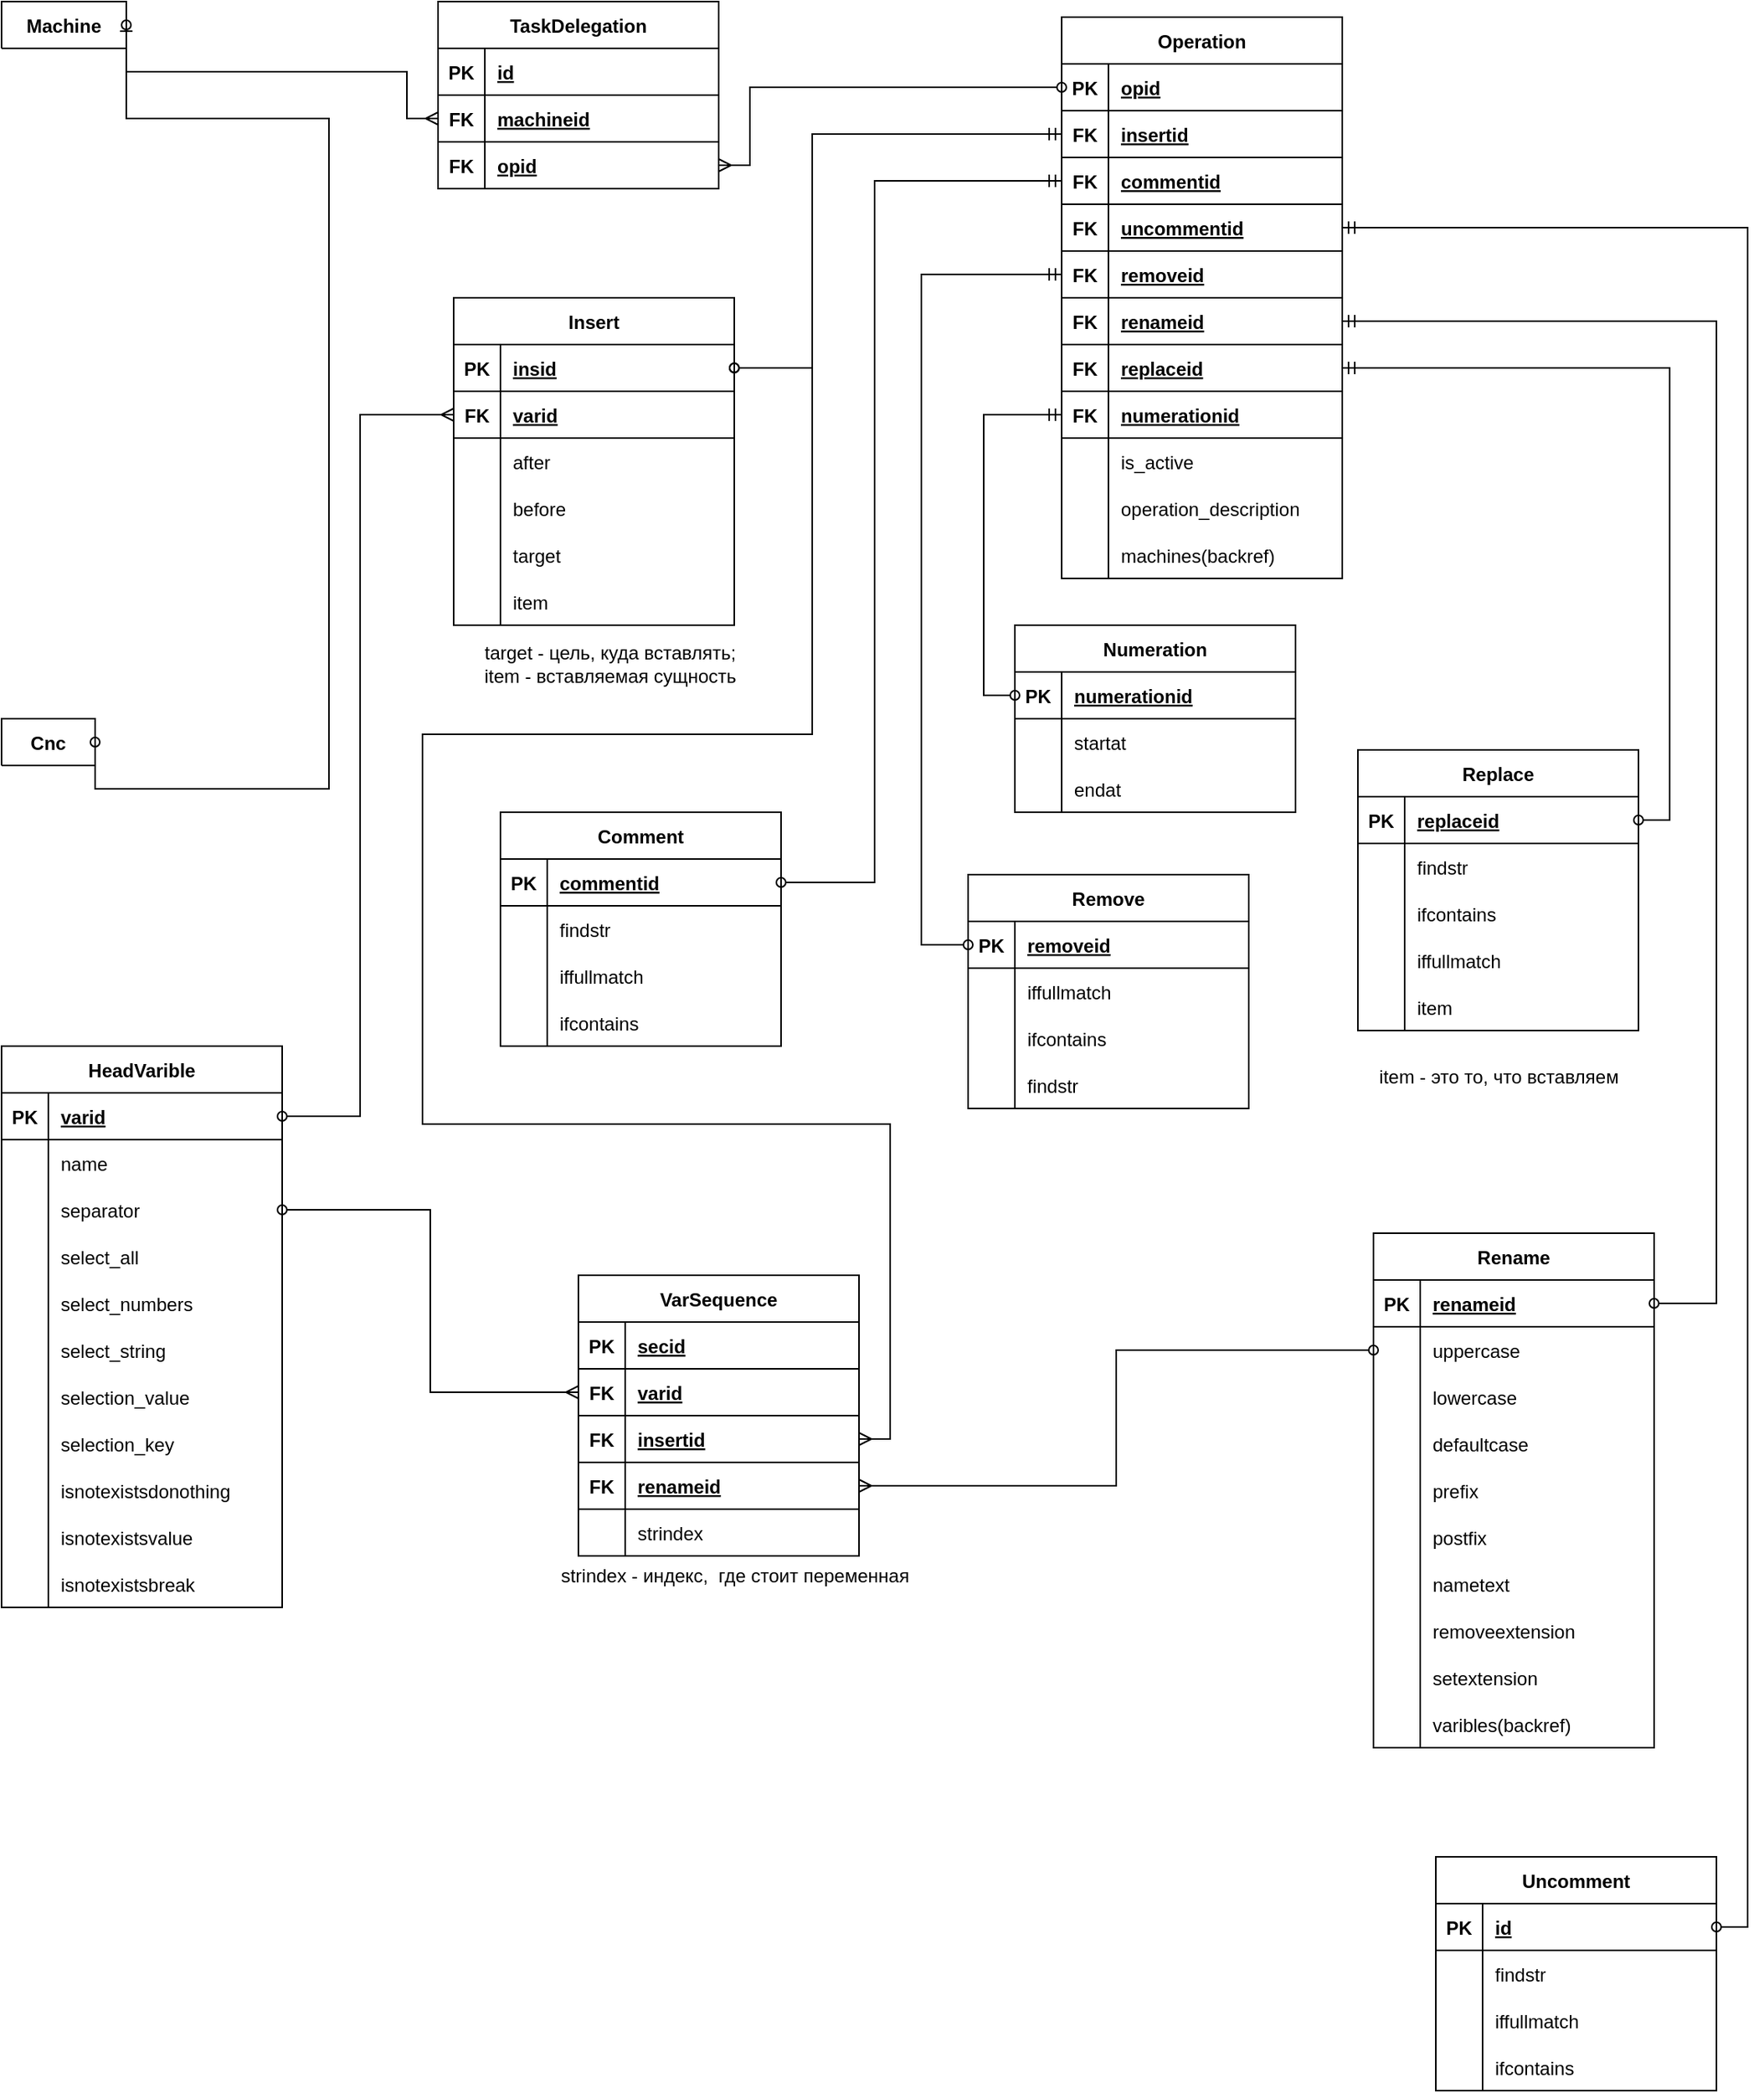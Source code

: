 <mxfile version="15.5.4" type="embed"><diagram id="R2lEEEUBdFMjLlhIrx00" name="Page-1"><mxGraphModel dx="1161" dy="771" grid="1" gridSize="10" guides="1" tooltips="1" connect="1" arrows="1" fold="1" page="1" pageScale="1" pageWidth="1169" pageHeight="1654" math="0" shadow="0" extFonts="Permanent Marker^https://fonts.googleapis.com/css?family=Permanent+Marker"><root><mxCell id="0"/><mxCell id="1" parent="0"/><mxCell id="IKpsjC66L0pHhskZhx2s-1" value="Machine" style="shape=table;startSize=30;container=1;collapsible=1;childLayout=tableLayout;fixedRows=1;rowLines=0;fontStyle=1;align=center;resizeLast=1;" parent="1" vertex="1" collapsed="1"><mxGeometry x="30" y="10" width="80" height="30" as="geometry"><mxRectangle x="30" y="10" width="180" height="420" as="alternateBounds"/></mxGeometry></mxCell><mxCell id="IKpsjC66L0pHhskZhx2s-2" value="" style="shape=tableRow;horizontal=0;startSize=0;swimlaneHead=0;swimlaneBody=0;fillColor=none;collapsible=0;dropTarget=0;points=[[0,0.5],[1,0.5]];portConstraint=eastwest;top=0;left=0;right=0;bottom=1;" parent="IKpsjC66L0pHhskZhx2s-1" vertex="1"><mxGeometry y="30" width="180" height="30" as="geometry"/></mxCell><mxCell id="IKpsjC66L0pHhskZhx2s-3" value="PK" style="shape=partialRectangle;connectable=0;fillColor=none;top=0;left=0;bottom=0;right=0;fontStyle=1;overflow=hidden;" parent="IKpsjC66L0pHhskZhx2s-2" vertex="1"><mxGeometry width="30" height="30" as="geometry"><mxRectangle width="30" height="30" as="alternateBounds"/></mxGeometry></mxCell><mxCell id="IKpsjC66L0pHhskZhx2s-4" value="machineid" style="shape=partialRectangle;connectable=0;fillColor=none;top=0;left=0;bottom=0;right=0;align=left;spacingLeft=6;fontStyle=5;overflow=hidden;" parent="IKpsjC66L0pHhskZhx2s-2" vertex="1"><mxGeometry x="30" width="150" height="30" as="geometry"><mxRectangle width="150" height="30" as="alternateBounds"/></mxGeometry></mxCell><mxCell id="0e2wznb1LgDLRsZZili7-7" style="shape=tableRow;horizontal=0;startSize=0;swimlaneHead=0;swimlaneBody=0;fillColor=none;collapsible=0;dropTarget=0;points=[[0,0.5],[1,0.5]];portConstraint=eastwest;top=0;left=0;right=0;bottom=1;" parent="IKpsjC66L0pHhskZhx2s-1" vertex="1"><mxGeometry y="60" width="180" height="30" as="geometry"/></mxCell><mxCell id="0e2wznb1LgDLRsZZili7-8" value="FK" style="shape=partialRectangle;connectable=0;fillColor=none;top=0;left=0;bottom=0;right=0;fontStyle=1;overflow=hidden;" parent="0e2wznb1LgDLRsZZili7-7" vertex="1"><mxGeometry width="30" height="30" as="geometry"><mxRectangle width="30" height="30" as="alternateBounds"/></mxGeometry></mxCell><mxCell id="0e2wznb1LgDLRsZZili7-9" value="cncid" style="shape=partialRectangle;connectable=0;fillColor=none;top=0;left=0;bottom=0;right=0;align=left;spacingLeft=6;fontStyle=5;overflow=hidden;" parent="0e2wznb1LgDLRsZZili7-7" vertex="1"><mxGeometry x="30" width="150" height="30" as="geometry"><mxRectangle width="150" height="30" as="alternateBounds"/></mxGeometry></mxCell><mxCell id="IKpsjC66L0pHhskZhx2s-108" style="shape=tableRow;horizontal=0;startSize=0;swimlaneHead=0;swimlaneBody=0;fillColor=none;collapsible=0;dropTarget=0;points=[[0,0.5],[1,0.5]];portConstraint=eastwest;top=0;left=0;right=0;bottom=0;" parent="IKpsjC66L0pHhskZhx2s-1" vertex="1"><mxGeometry y="90" width="180" height="30" as="geometry"/></mxCell><mxCell id="IKpsjC66L0pHhskZhx2s-109" style="shape=partialRectangle;connectable=0;fillColor=none;top=0;left=0;bottom=0;right=0;editable=1;overflow=hidden;" parent="IKpsjC66L0pHhskZhx2s-108" vertex="1"><mxGeometry width="30" height="30" as="geometry"><mxRectangle width="30" height="30" as="alternateBounds"/></mxGeometry></mxCell><mxCell id="IKpsjC66L0pHhskZhx2s-110" value="folder_name" style="shape=partialRectangle;connectable=0;fillColor=none;top=0;left=0;bottom=0;right=0;align=left;spacingLeft=6;overflow=hidden;" parent="IKpsjC66L0pHhskZhx2s-108" vertex="1"><mxGeometry x="30" width="150" height="30" as="geometry"><mxRectangle width="150" height="30" as="alternateBounds"/></mxGeometry></mxCell><mxCell id="IKpsjC66L0pHhskZhx2s-5" value="" style="shape=tableRow;horizontal=0;startSize=0;swimlaneHead=0;swimlaneBody=0;fillColor=none;collapsible=0;dropTarget=0;points=[[0,0.5],[1,0.5]];portConstraint=eastwest;top=0;left=0;right=0;bottom=0;" parent="IKpsjC66L0pHhskZhx2s-1" vertex="1"><mxGeometry y="120" width="180" height="30" as="geometry"/></mxCell><mxCell id="IKpsjC66L0pHhskZhx2s-6" value="" style="shape=partialRectangle;connectable=0;fillColor=none;top=0;left=0;bottom=0;right=0;editable=1;overflow=hidden;" parent="IKpsjC66L0pHhskZhx2s-5" vertex="1"><mxGeometry width="30" height="30" as="geometry"><mxRectangle width="30" height="30" as="alternateBounds"/></mxGeometry></mxCell><mxCell id="IKpsjC66L0pHhskZhx2s-7" value="machine_name" style="shape=partialRectangle;connectable=0;fillColor=none;top=0;left=0;bottom=0;right=0;align=left;spacingLeft=6;overflow=hidden;" parent="IKpsjC66L0pHhskZhx2s-5" vertex="1"><mxGeometry x="30" width="150" height="30" as="geometry"><mxRectangle width="150" height="30" as="alternateBounds"/></mxGeometry></mxCell><mxCell id="IKpsjC66L0pHhskZhx2s-8" value="" style="shape=tableRow;horizontal=0;startSize=0;swimlaneHead=0;swimlaneBody=0;fillColor=none;collapsible=0;dropTarget=0;points=[[0,0.5],[1,0.5]];portConstraint=eastwest;top=0;left=0;right=0;bottom=0;" parent="IKpsjC66L0pHhskZhx2s-1" vertex="1"><mxGeometry y="150" width="180" height="30" as="geometry"/></mxCell><mxCell id="IKpsjC66L0pHhskZhx2s-9" value="" style="shape=partialRectangle;connectable=0;fillColor=none;top=0;left=0;bottom=0;right=0;editable=1;overflow=hidden;" parent="IKpsjC66L0pHhskZhx2s-8" vertex="1"><mxGeometry width="30" height="30" as="geometry"><mxRectangle width="30" height="30" as="alternateBounds"/></mxGeometry></mxCell><mxCell id="IKpsjC66L0pHhskZhx2s-10" value="x_over" style="shape=partialRectangle;connectable=0;fillColor=none;top=0;left=0;bottom=0;right=0;align=left;spacingLeft=6;overflow=hidden;" parent="IKpsjC66L0pHhskZhx2s-8" vertex="1"><mxGeometry x="30" width="150" height="30" as="geometry"><mxRectangle width="150" height="30" as="alternateBounds"/></mxGeometry></mxCell><mxCell id="IKpsjC66L0pHhskZhx2s-11" value="" style="shape=tableRow;horizontal=0;startSize=0;swimlaneHead=0;swimlaneBody=0;fillColor=none;collapsible=0;dropTarget=0;points=[[0,0.5],[1,0.5]];portConstraint=eastwest;top=0;left=0;right=0;bottom=0;" parent="IKpsjC66L0pHhskZhx2s-1" vertex="1"><mxGeometry y="180" width="180" height="30" as="geometry"/></mxCell><mxCell id="IKpsjC66L0pHhskZhx2s-12" value="" style="shape=partialRectangle;connectable=0;fillColor=none;top=0;left=0;bottom=0;right=0;editable=1;overflow=hidden;" parent="IKpsjC66L0pHhskZhx2s-11" vertex="1"><mxGeometry width="30" height="30" as="geometry"><mxRectangle width="30" height="30" as="alternateBounds"/></mxGeometry></mxCell><mxCell id="IKpsjC66L0pHhskZhx2s-13" value="y_over" style="shape=partialRectangle;connectable=0;fillColor=none;top=0;left=0;bottom=0;right=0;align=left;spacingLeft=6;overflow=hidden;" parent="IKpsjC66L0pHhskZhx2s-11" vertex="1"><mxGeometry x="30" width="150" height="30" as="geometry"><mxRectangle width="150" height="30" as="alternateBounds"/></mxGeometry></mxCell><mxCell id="IKpsjC66L0pHhskZhx2s-20" style="shape=tableRow;horizontal=0;startSize=0;swimlaneHead=0;swimlaneBody=0;fillColor=none;collapsible=0;dropTarget=0;points=[[0,0.5],[1,0.5]];portConstraint=eastwest;top=0;left=0;right=0;bottom=0;" parent="IKpsjC66L0pHhskZhx2s-1" vertex="1"><mxGeometry y="210" width="180" height="30" as="geometry"/></mxCell><mxCell id="IKpsjC66L0pHhskZhx2s-21" style="shape=partialRectangle;connectable=0;fillColor=none;top=0;left=0;bottom=0;right=0;editable=1;overflow=hidden;" parent="IKpsjC66L0pHhskZhx2s-20" vertex="1"><mxGeometry width="30" height="30" as="geometry"><mxRectangle width="30" height="30" as="alternateBounds"/></mxGeometry></mxCell><mxCell id="IKpsjC66L0pHhskZhx2s-22" value="z_over" style="shape=partialRectangle;connectable=0;fillColor=none;top=0;left=0;bottom=0;right=0;align=left;spacingLeft=6;overflow=hidden;" parent="IKpsjC66L0pHhskZhx2s-20" vertex="1"><mxGeometry x="30" width="150" height="30" as="geometry"><mxRectangle width="150" height="30" as="alternateBounds"/></mxGeometry></mxCell><mxCell id="IKpsjC66L0pHhskZhx2s-17" style="shape=tableRow;horizontal=0;startSize=0;swimlaneHead=0;swimlaneBody=0;fillColor=none;collapsible=0;dropTarget=0;points=[[0,0.5],[1,0.5]];portConstraint=eastwest;top=0;left=0;right=0;bottom=0;" parent="IKpsjC66L0pHhskZhx2s-1" vertex="1"><mxGeometry y="240" width="180" height="30" as="geometry"/></mxCell><mxCell id="IKpsjC66L0pHhskZhx2s-18" style="shape=partialRectangle;connectable=0;fillColor=none;top=0;left=0;bottom=0;right=0;editable=1;overflow=hidden;" parent="IKpsjC66L0pHhskZhx2s-17" vertex="1"><mxGeometry width="30" height="30" as="geometry"><mxRectangle width="30" height="30" as="alternateBounds"/></mxGeometry></mxCell><mxCell id="IKpsjC66L0pHhskZhx2s-19" value="x_fspeed" style="shape=partialRectangle;connectable=0;fillColor=none;top=0;left=0;bottom=0;right=0;align=left;spacingLeft=6;overflow=hidden;" parent="IKpsjC66L0pHhskZhx2s-17" vertex="1"><mxGeometry x="30" width="150" height="30" as="geometry"><mxRectangle width="150" height="30" as="alternateBounds"/></mxGeometry></mxCell><mxCell id="IKpsjC66L0pHhskZhx2s-14" style="shape=tableRow;horizontal=0;startSize=0;swimlaneHead=0;swimlaneBody=0;fillColor=none;collapsible=0;dropTarget=0;points=[[0,0.5],[1,0.5]];portConstraint=eastwest;top=0;left=0;right=0;bottom=0;" parent="IKpsjC66L0pHhskZhx2s-1" vertex="1"><mxGeometry y="270" width="180" height="30" as="geometry"/></mxCell><mxCell id="IKpsjC66L0pHhskZhx2s-15" style="shape=partialRectangle;connectable=0;fillColor=none;top=0;left=0;bottom=0;right=0;editable=1;overflow=hidden;" parent="IKpsjC66L0pHhskZhx2s-14" vertex="1"><mxGeometry width="30" height="30" as="geometry"><mxRectangle width="30" height="30" as="alternateBounds"/></mxGeometry></mxCell><mxCell id="IKpsjC66L0pHhskZhx2s-16" value="y_fspeed" style="shape=partialRectangle;connectable=0;fillColor=none;top=0;left=0;bottom=0;right=0;align=left;spacingLeft=6;overflow=hidden;" parent="IKpsjC66L0pHhskZhx2s-14" vertex="1"><mxGeometry x="30" width="150" height="30" as="geometry"><mxRectangle width="150" height="30" as="alternateBounds"/></mxGeometry></mxCell><mxCell id="IKpsjC66L0pHhskZhx2s-23" style="shape=tableRow;horizontal=0;startSize=0;swimlaneHead=0;swimlaneBody=0;fillColor=none;collapsible=0;dropTarget=0;points=[[0,0.5],[1,0.5]];portConstraint=eastwest;top=0;left=0;right=0;bottom=0;" parent="IKpsjC66L0pHhskZhx2s-1" vertex="1"><mxGeometry y="300" width="180" height="30" as="geometry"/></mxCell><mxCell id="IKpsjC66L0pHhskZhx2s-24" style="shape=partialRectangle;connectable=0;fillColor=none;top=0;left=0;bottom=0;right=0;editable=1;overflow=hidden;" parent="IKpsjC66L0pHhskZhx2s-23" vertex="1"><mxGeometry width="30" height="30" as="geometry"><mxRectangle width="30" height="30" as="alternateBounds"/></mxGeometry></mxCell><mxCell id="IKpsjC66L0pHhskZhx2s-25" value="z_fspeed" style="shape=partialRectangle;connectable=0;fillColor=none;top=0;left=0;bottom=0;right=0;align=left;spacingLeft=6;overflow=hidden;" parent="IKpsjC66L0pHhskZhx2s-23" vertex="1"><mxGeometry x="30" width="150" height="30" as="geometry"><mxRectangle width="150" height="30" as="alternateBounds"/></mxGeometry></mxCell><mxCell id="LJmS7mIBcILiPfm75yMd-13" style="shape=tableRow;horizontal=0;startSize=0;swimlaneHead=0;swimlaneBody=0;fillColor=none;collapsible=0;dropTarget=0;points=[[0,0.5],[1,0.5]];portConstraint=eastwest;top=0;left=0;right=0;bottom=0;" parent="IKpsjC66L0pHhskZhx2s-1" vertex="1"><mxGeometry y="330" width="180" height="30" as="geometry"/></mxCell><mxCell id="LJmS7mIBcILiPfm75yMd-14" style="shape=partialRectangle;connectable=0;fillColor=none;top=0;left=0;bottom=0;right=0;editable=1;overflow=hidden;" parent="LJmS7mIBcILiPfm75yMd-13" vertex="1"><mxGeometry width="30" height="30" as="geometry"><mxRectangle width="30" height="30" as="alternateBounds"/></mxGeometry></mxCell><mxCell id="LJmS7mIBcILiPfm75yMd-15" value="input_catalog" style="shape=partialRectangle;connectable=0;fillColor=none;top=0;left=0;bottom=0;right=0;align=left;spacingLeft=6;overflow=hidden;" parent="LJmS7mIBcILiPfm75yMd-13" vertex="1"><mxGeometry x="30" width="150" height="30" as="geometry"><mxRectangle width="150" height="30" as="alternateBounds"/></mxGeometry></mxCell><mxCell id="LJmS7mIBcILiPfm75yMd-10" style="shape=tableRow;horizontal=0;startSize=0;swimlaneHead=0;swimlaneBody=0;fillColor=none;collapsible=0;dropTarget=0;points=[[0,0.5],[1,0.5]];portConstraint=eastwest;top=0;left=0;right=0;bottom=0;" parent="IKpsjC66L0pHhskZhx2s-1" vertex="1"><mxGeometry y="360" width="180" height="30" as="geometry"/></mxCell><mxCell id="LJmS7mIBcILiPfm75yMd-11" style="shape=partialRectangle;connectable=0;fillColor=none;top=0;left=0;bottom=0;right=0;editable=1;overflow=hidden;" parent="LJmS7mIBcILiPfm75yMd-10" vertex="1"><mxGeometry width="30" height="30" as="geometry"><mxRectangle width="30" height="30" as="alternateBounds"/></mxGeometry></mxCell><mxCell id="LJmS7mIBcILiPfm75yMd-12" value="output_catalog" style="shape=partialRectangle;connectable=0;fillColor=none;top=0;left=0;bottom=0;right=0;align=left;spacingLeft=6;overflow=hidden;" parent="LJmS7mIBcILiPfm75yMd-10" vertex="1"><mxGeometry x="30" width="150" height="30" as="geometry"><mxRectangle width="150" height="30" as="alternateBounds"/></mxGeometry></mxCell><mxCell id="2" style="shape=tableRow;horizontal=0;startSize=0;swimlaneHead=0;swimlaneBody=0;fillColor=none;collapsible=0;dropTarget=0;points=[[0,0.5],[1,0.5]];portConstraint=eastwest;top=0;left=0;right=0;bottom=0;" parent="IKpsjC66L0pHhskZhx2s-1" vertex="1"><mxGeometry y="390" width="180" height="30" as="geometry"/></mxCell><mxCell id="3" style="shape=partialRectangle;connectable=0;fillColor=none;top=0;left=0;bottom=0;right=0;editable=1;overflow=hidden;" parent="2" vertex="1"><mxGeometry width="30" height="30" as="geometry"><mxRectangle width="30" height="30" as="alternateBounds"/></mxGeometry></mxCell><mxCell id="4" value="spindele_speed" style="shape=partialRectangle;connectable=0;fillColor=none;top=0;left=0;bottom=0;right=0;align=left;spacingLeft=6;overflow=hidden;" parent="2" vertex="1"><mxGeometry x="30" width="150" height="30" as="geometry"><mxRectangle width="150" height="30" as="alternateBounds"/></mxGeometry></mxCell><mxCell id="IKpsjC66L0pHhskZhx2s-39" value="Operation" style="shape=table;startSize=30;container=1;collapsible=1;childLayout=tableLayout;fixedRows=1;rowLines=0;fontStyle=1;align=center;resizeLast=1;" parent="1" vertex="1"><mxGeometry x="710" y="20" width="180" height="360" as="geometry"/></mxCell><mxCell id="IKpsjC66L0pHhskZhx2s-40" value="" style="shape=tableRow;horizontal=0;startSize=0;swimlaneHead=0;swimlaneBody=0;fillColor=none;collapsible=0;dropTarget=0;points=[[0,0.5],[1,0.5]];portConstraint=eastwest;top=0;left=0;right=0;bottom=1;" parent="IKpsjC66L0pHhskZhx2s-39" vertex="1"><mxGeometry y="30" width="180" height="30" as="geometry"/></mxCell><mxCell id="IKpsjC66L0pHhskZhx2s-41" value="PK" style="shape=partialRectangle;connectable=0;fillColor=none;top=0;left=0;bottom=0;right=0;fontStyle=1;overflow=hidden;" parent="IKpsjC66L0pHhskZhx2s-40" vertex="1"><mxGeometry width="30" height="30" as="geometry"><mxRectangle width="30" height="30" as="alternateBounds"/></mxGeometry></mxCell><mxCell id="IKpsjC66L0pHhskZhx2s-42" value="opid" style="shape=partialRectangle;connectable=0;fillColor=none;top=0;left=0;bottom=0;right=0;align=left;spacingLeft=6;fontStyle=5;overflow=hidden;" parent="IKpsjC66L0pHhskZhx2s-40" vertex="1"><mxGeometry x="30" width="150" height="30" as="geometry"><mxRectangle width="150" height="30" as="alternateBounds"/></mxGeometry></mxCell><mxCell id="UpJay6in-v6-4qdNT6L6-69" style="shape=tableRow;horizontal=0;startSize=0;swimlaneHead=0;swimlaneBody=0;fillColor=none;collapsible=0;dropTarget=0;points=[[0,0.5],[1,0.5]];portConstraint=eastwest;top=0;left=0;right=0;bottom=1;" parent="IKpsjC66L0pHhskZhx2s-39" vertex="1"><mxGeometry y="60" width="180" height="30" as="geometry"/></mxCell><mxCell id="UpJay6in-v6-4qdNT6L6-70" value="FK" style="shape=partialRectangle;connectable=0;fillColor=none;top=0;left=0;bottom=0;right=0;fontStyle=1;overflow=hidden;" parent="UpJay6in-v6-4qdNT6L6-69" vertex="1"><mxGeometry width="30" height="30" as="geometry"><mxRectangle width="30" height="30" as="alternateBounds"/></mxGeometry></mxCell><mxCell id="UpJay6in-v6-4qdNT6L6-71" value="insertid" style="shape=partialRectangle;connectable=0;fillColor=none;top=0;left=0;bottom=0;right=0;align=left;spacingLeft=6;fontStyle=5;overflow=hidden;" parent="UpJay6in-v6-4qdNT6L6-69" vertex="1"><mxGeometry x="30" width="150" height="30" as="geometry"><mxRectangle width="150" height="30" as="alternateBounds"/></mxGeometry></mxCell><mxCell id="UpJay6in-v6-4qdNT6L6-66" style="shape=tableRow;horizontal=0;startSize=0;swimlaneHead=0;swimlaneBody=0;fillColor=none;collapsible=0;dropTarget=0;points=[[0,0.5],[1,0.5]];portConstraint=eastwest;top=0;left=0;right=0;bottom=1;" parent="IKpsjC66L0pHhskZhx2s-39" vertex="1"><mxGeometry y="90" width="180" height="30" as="geometry"/></mxCell><mxCell id="UpJay6in-v6-4qdNT6L6-67" value="FK" style="shape=partialRectangle;connectable=0;fillColor=none;top=0;left=0;bottom=0;right=0;fontStyle=1;overflow=hidden;" parent="UpJay6in-v6-4qdNT6L6-66" vertex="1"><mxGeometry width="30" height="30" as="geometry"><mxRectangle width="30" height="30" as="alternateBounds"/></mxGeometry></mxCell><mxCell id="UpJay6in-v6-4qdNT6L6-68" value="commentid" style="shape=partialRectangle;connectable=0;fillColor=none;top=0;left=0;bottom=0;right=0;align=left;spacingLeft=6;fontStyle=5;overflow=hidden;" parent="UpJay6in-v6-4qdNT6L6-66" vertex="1"><mxGeometry x="30" width="150" height="30" as="geometry"><mxRectangle width="150" height="30" as="alternateBounds"/></mxGeometry></mxCell><mxCell id="mXzhMzSOGWc84XvhZ1BM-70" style="shape=tableRow;horizontal=0;startSize=0;swimlaneHead=0;swimlaneBody=0;fillColor=none;collapsible=0;dropTarget=0;points=[[0,0.5],[1,0.5]];portConstraint=eastwest;top=0;left=0;right=0;bottom=1;" parent="IKpsjC66L0pHhskZhx2s-39" vertex="1"><mxGeometry y="120" width="180" height="30" as="geometry"/></mxCell><mxCell id="mXzhMzSOGWc84XvhZ1BM-71" value="FK" style="shape=partialRectangle;connectable=0;fillColor=none;top=0;left=0;bottom=0;right=0;fontStyle=1;overflow=hidden;" parent="mXzhMzSOGWc84XvhZ1BM-70" vertex="1"><mxGeometry width="30" height="30" as="geometry"><mxRectangle width="30" height="30" as="alternateBounds"/></mxGeometry></mxCell><mxCell id="mXzhMzSOGWc84XvhZ1BM-72" value="uncommentid" style="shape=partialRectangle;connectable=0;fillColor=none;top=0;left=0;bottom=0;right=0;align=left;spacingLeft=6;fontStyle=5;overflow=hidden;" parent="mXzhMzSOGWc84XvhZ1BM-70" vertex="1"><mxGeometry x="30" width="150" height="30" as="geometry"><mxRectangle width="150" height="30" as="alternateBounds"/></mxGeometry></mxCell><mxCell id="mXzhMzSOGWc84XvhZ1BM-67" style="shape=tableRow;horizontal=0;startSize=0;swimlaneHead=0;swimlaneBody=0;fillColor=none;collapsible=0;dropTarget=0;points=[[0,0.5],[1,0.5]];portConstraint=eastwest;top=0;left=0;right=0;bottom=1;" parent="IKpsjC66L0pHhskZhx2s-39" vertex="1"><mxGeometry y="150" width="180" height="30" as="geometry"/></mxCell><mxCell id="mXzhMzSOGWc84XvhZ1BM-68" value="FK" style="shape=partialRectangle;connectable=0;fillColor=none;top=0;left=0;bottom=0;right=0;fontStyle=1;overflow=hidden;" parent="mXzhMzSOGWc84XvhZ1BM-67" vertex="1"><mxGeometry width="30" height="30" as="geometry"><mxRectangle width="30" height="30" as="alternateBounds"/></mxGeometry></mxCell><mxCell id="mXzhMzSOGWc84XvhZ1BM-69" value="removeid" style="shape=partialRectangle;connectable=0;fillColor=none;top=0;left=0;bottom=0;right=0;align=left;spacingLeft=6;fontStyle=5;overflow=hidden;" parent="mXzhMzSOGWc84XvhZ1BM-67" vertex="1"><mxGeometry x="30" width="150" height="30" as="geometry"><mxRectangle width="150" height="30" as="alternateBounds"/></mxGeometry></mxCell><mxCell id="mXzhMzSOGWc84XvhZ1BM-64" style="shape=tableRow;horizontal=0;startSize=0;swimlaneHead=0;swimlaneBody=0;fillColor=none;collapsible=0;dropTarget=0;points=[[0,0.5],[1,0.5]];portConstraint=eastwest;top=0;left=0;right=0;bottom=1;" parent="IKpsjC66L0pHhskZhx2s-39" vertex="1"><mxGeometry y="180" width="180" height="30" as="geometry"/></mxCell><mxCell id="mXzhMzSOGWc84XvhZ1BM-65" value="FK" style="shape=partialRectangle;connectable=0;fillColor=none;top=0;left=0;bottom=0;right=0;fontStyle=1;overflow=hidden;" parent="mXzhMzSOGWc84XvhZ1BM-64" vertex="1"><mxGeometry width="30" height="30" as="geometry"><mxRectangle width="30" height="30" as="alternateBounds"/></mxGeometry></mxCell><mxCell id="mXzhMzSOGWc84XvhZ1BM-66" value="renameid" style="shape=partialRectangle;connectable=0;fillColor=none;top=0;left=0;bottom=0;right=0;align=left;spacingLeft=6;fontStyle=5;overflow=hidden;" parent="mXzhMzSOGWc84XvhZ1BM-64" vertex="1"><mxGeometry x="30" width="150" height="30" as="geometry"><mxRectangle width="150" height="30" as="alternateBounds"/></mxGeometry></mxCell><mxCell id="mXzhMzSOGWc84XvhZ1BM-61" style="shape=tableRow;horizontal=0;startSize=0;swimlaneHead=0;swimlaneBody=0;fillColor=none;collapsible=0;dropTarget=0;points=[[0,0.5],[1,0.5]];portConstraint=eastwest;top=0;left=0;right=0;bottom=1;" parent="IKpsjC66L0pHhskZhx2s-39" vertex="1"><mxGeometry y="210" width="180" height="30" as="geometry"/></mxCell><mxCell id="mXzhMzSOGWc84XvhZ1BM-62" value="FK" style="shape=partialRectangle;connectable=0;fillColor=none;top=0;left=0;bottom=0;right=0;fontStyle=1;overflow=hidden;" parent="mXzhMzSOGWc84XvhZ1BM-61" vertex="1"><mxGeometry width="30" height="30" as="geometry"><mxRectangle width="30" height="30" as="alternateBounds"/></mxGeometry></mxCell><mxCell id="mXzhMzSOGWc84XvhZ1BM-63" value="replaceid" style="shape=partialRectangle;connectable=0;fillColor=none;top=0;left=0;bottom=0;right=0;align=left;spacingLeft=6;fontStyle=5;overflow=hidden;" parent="mXzhMzSOGWc84XvhZ1BM-61" vertex="1"><mxGeometry x="30" width="150" height="30" as="geometry"><mxRectangle width="150" height="30" as="alternateBounds"/></mxGeometry></mxCell><mxCell id="mXzhMzSOGWc84XvhZ1BM-84" style="shape=tableRow;horizontal=0;startSize=0;swimlaneHead=0;swimlaneBody=0;fillColor=none;collapsible=0;dropTarget=0;points=[[0,0.5],[1,0.5]];portConstraint=eastwest;top=0;left=0;right=0;bottom=1;" parent="IKpsjC66L0pHhskZhx2s-39" vertex="1"><mxGeometry y="240" width="180" height="30" as="geometry"/></mxCell><mxCell id="mXzhMzSOGWc84XvhZ1BM-85" value="FK" style="shape=partialRectangle;connectable=0;fillColor=none;top=0;left=0;bottom=0;right=0;fontStyle=1;overflow=hidden;" parent="mXzhMzSOGWc84XvhZ1BM-84" vertex="1"><mxGeometry width="30" height="30" as="geometry"><mxRectangle width="30" height="30" as="alternateBounds"/></mxGeometry></mxCell><mxCell id="mXzhMzSOGWc84XvhZ1BM-86" value="numerationid" style="shape=partialRectangle;connectable=0;fillColor=none;top=0;left=0;bottom=0;right=0;align=left;spacingLeft=6;fontStyle=5;overflow=hidden;" parent="mXzhMzSOGWc84XvhZ1BM-84" vertex="1"><mxGeometry x="30" width="150" height="30" as="geometry"><mxRectangle width="150" height="30" as="alternateBounds"/></mxGeometry></mxCell><mxCell id="z9merJxn7PShR9UIkb8S-1" style="shape=tableRow;horizontal=0;startSize=0;swimlaneHead=0;swimlaneBody=0;fillColor=none;collapsible=0;dropTarget=0;points=[[0,0.5],[1,0.5]];portConstraint=eastwest;top=0;left=0;right=0;bottom=0;" parent="IKpsjC66L0pHhskZhx2s-39" vertex="1"><mxGeometry y="270" width="180" height="30" as="geometry"/></mxCell><mxCell id="z9merJxn7PShR9UIkb8S-2" style="shape=partialRectangle;connectable=0;fillColor=none;top=0;left=0;bottom=0;right=0;editable=1;overflow=hidden;" parent="z9merJxn7PShR9UIkb8S-1" vertex="1"><mxGeometry width="30" height="30" as="geometry"><mxRectangle width="30" height="30" as="alternateBounds"/></mxGeometry></mxCell><mxCell id="z9merJxn7PShR9UIkb8S-3" value="is_active" style="shape=partialRectangle;connectable=0;fillColor=none;top=0;left=0;bottom=0;right=0;align=left;spacingLeft=6;overflow=hidden;" parent="z9merJxn7PShR9UIkb8S-1" vertex="1"><mxGeometry x="30" width="150" height="30" as="geometry"><mxRectangle width="150" height="30" as="alternateBounds"/></mxGeometry></mxCell><mxCell id="IKpsjC66L0pHhskZhx2s-43" value="" style="shape=tableRow;horizontal=0;startSize=0;swimlaneHead=0;swimlaneBody=0;fillColor=none;collapsible=0;dropTarget=0;points=[[0,0.5],[1,0.5]];portConstraint=eastwest;top=0;left=0;right=0;bottom=0;" parent="IKpsjC66L0pHhskZhx2s-39" vertex="1"><mxGeometry y="300" width="180" height="30" as="geometry"/></mxCell><mxCell id="IKpsjC66L0pHhskZhx2s-44" value="" style="shape=partialRectangle;connectable=0;fillColor=none;top=0;left=0;bottom=0;right=0;editable=1;overflow=hidden;" parent="IKpsjC66L0pHhskZhx2s-43" vertex="1"><mxGeometry width="30" height="30" as="geometry"><mxRectangle width="30" height="30" as="alternateBounds"/></mxGeometry></mxCell><mxCell id="IKpsjC66L0pHhskZhx2s-45" value="operation_description" style="shape=partialRectangle;connectable=0;fillColor=none;top=0;left=0;bottom=0;right=0;align=left;spacingLeft=6;overflow=hidden;" parent="IKpsjC66L0pHhskZhx2s-43" vertex="1"><mxGeometry x="30" width="150" height="30" as="geometry"><mxRectangle width="150" height="30" as="alternateBounds"/></mxGeometry></mxCell><mxCell id="15" style="shape=tableRow;horizontal=0;startSize=0;swimlaneHead=0;swimlaneBody=0;fillColor=none;collapsible=0;dropTarget=0;points=[[0,0.5],[1,0.5]];portConstraint=eastwest;top=0;left=0;right=0;bottom=0;" parent="IKpsjC66L0pHhskZhx2s-39" vertex="1"><mxGeometry y="330" width="180" height="30" as="geometry"/></mxCell><mxCell id="16" style="shape=partialRectangle;connectable=0;fillColor=none;top=0;left=0;bottom=0;right=0;editable=1;overflow=hidden;" parent="15" vertex="1"><mxGeometry width="30" height="30" as="geometry"><mxRectangle width="30" height="30" as="alternateBounds"/></mxGeometry></mxCell><mxCell id="17" value="machines(backref)" style="shape=partialRectangle;connectable=0;fillColor=none;top=0;left=0;bottom=0;right=0;align=left;spacingLeft=6;overflow=hidden;" parent="15" vertex="1"><mxGeometry x="30" width="150" height="30" as="geometry"><mxRectangle width="150" height="30" as="alternateBounds"/></mxGeometry></mxCell><mxCell id="IKpsjC66L0pHhskZhx2s-107" style="edgeStyle=orthogonalEdgeStyle;rounded=0;orthogonalLoop=1;jettySize=auto;html=1;exitX=1;exitY=0.5;exitDx=0;exitDy=0;endArrow=ERmany;endFill=0;startArrow=oval;startFill=0;entryX=0;entryY=0.5;entryDx=0;entryDy=0;" parent="1" source="IKpsjC66L0pHhskZhx2s-2" target="UpJay6in-v6-4qdNT6L6-17" edge="1"><mxGeometry relative="1" as="geometry"><mxPoint x="510" y="40" as="targetPoint"/><Array as="points"><mxPoint x="290" y="55"/><mxPoint x="290" y="85"/></Array></mxGeometry></mxCell><mxCell id="UpJay6in-v6-4qdNT6L6-4" value="TaskDelegation" style="shape=table;startSize=30;container=1;collapsible=1;childLayout=tableLayout;fixedRows=1;rowLines=0;fontStyle=1;align=center;resizeLast=1;" parent="1" vertex="1"><mxGeometry x="310" y="10" width="180" height="120" as="geometry"><mxRectangle x="310" y="10" width="120" height="30" as="alternateBounds"/></mxGeometry></mxCell><mxCell id="UpJay6in-v6-4qdNT6L6-5" value="" style="shape=tableRow;horizontal=0;startSize=0;swimlaneHead=0;swimlaneBody=0;fillColor=none;collapsible=0;dropTarget=0;points=[[0,0.5],[1,0.5]];portConstraint=eastwest;top=0;left=0;right=0;bottom=1;" parent="UpJay6in-v6-4qdNT6L6-4" vertex="1"><mxGeometry y="30" width="180" height="30" as="geometry"/></mxCell><mxCell id="UpJay6in-v6-4qdNT6L6-6" value="PK" style="shape=partialRectangle;connectable=0;fillColor=none;top=0;left=0;bottom=0;right=0;fontStyle=1;overflow=hidden;" parent="UpJay6in-v6-4qdNT6L6-5" vertex="1"><mxGeometry width="30" height="30" as="geometry"><mxRectangle width="30" height="30" as="alternateBounds"/></mxGeometry></mxCell><mxCell id="UpJay6in-v6-4qdNT6L6-7" value="id" style="shape=partialRectangle;connectable=0;fillColor=none;top=0;left=0;bottom=0;right=0;align=left;spacingLeft=6;fontStyle=5;overflow=hidden;" parent="UpJay6in-v6-4qdNT6L6-5" vertex="1"><mxGeometry x="30" width="150" height="30" as="geometry"><mxRectangle width="150" height="30" as="alternateBounds"/></mxGeometry></mxCell><mxCell id="UpJay6in-v6-4qdNT6L6-17" style="shape=tableRow;horizontal=0;startSize=0;swimlaneHead=0;swimlaneBody=0;fillColor=none;collapsible=0;dropTarget=0;points=[[0,0.5],[1,0.5]];portConstraint=eastwest;top=0;left=0;right=0;bottom=1;" parent="UpJay6in-v6-4qdNT6L6-4" vertex="1"><mxGeometry y="60" width="180" height="30" as="geometry"/></mxCell><mxCell id="UpJay6in-v6-4qdNT6L6-18" value="FK" style="shape=partialRectangle;connectable=0;fillColor=none;top=0;left=0;bottom=0;right=0;fontStyle=1;overflow=hidden;" parent="UpJay6in-v6-4qdNT6L6-17" vertex="1"><mxGeometry width="30" height="30" as="geometry"><mxRectangle width="30" height="30" as="alternateBounds"/></mxGeometry></mxCell><mxCell id="UpJay6in-v6-4qdNT6L6-19" value="machineid" style="shape=partialRectangle;connectable=0;fillColor=none;top=0;left=0;bottom=0;right=0;align=left;spacingLeft=6;fontStyle=5;overflow=hidden;" parent="UpJay6in-v6-4qdNT6L6-17" vertex="1"><mxGeometry x="30" width="150" height="30" as="geometry"><mxRectangle width="150" height="30" as="alternateBounds"/></mxGeometry></mxCell><mxCell id="UpJay6in-v6-4qdNT6L6-21" style="shape=tableRow;horizontal=0;startSize=0;swimlaneHead=0;swimlaneBody=0;fillColor=none;collapsible=0;dropTarget=0;points=[[0,0.5],[1,0.5]];portConstraint=eastwest;top=0;left=0;right=0;bottom=1;" parent="UpJay6in-v6-4qdNT6L6-4" vertex="1"><mxGeometry y="90" width="180" height="30" as="geometry"/></mxCell><mxCell id="UpJay6in-v6-4qdNT6L6-22" value="FK" style="shape=partialRectangle;connectable=0;fillColor=none;top=0;left=0;bottom=0;right=0;fontStyle=1;overflow=hidden;" parent="UpJay6in-v6-4qdNT6L6-21" vertex="1"><mxGeometry width="30" height="30" as="geometry"><mxRectangle width="30" height="30" as="alternateBounds"/></mxGeometry></mxCell><mxCell id="UpJay6in-v6-4qdNT6L6-23" value="opid" style="shape=partialRectangle;connectable=0;fillColor=none;top=0;left=0;bottom=0;right=0;align=left;spacingLeft=6;fontStyle=5;overflow=hidden;" parent="UpJay6in-v6-4qdNT6L6-21" vertex="1"><mxGeometry x="30" width="150" height="30" as="geometry"><mxRectangle width="150" height="30" as="alternateBounds"/></mxGeometry></mxCell><mxCell id="UpJay6in-v6-4qdNT6L6-20" style="edgeStyle=orthogonalEdgeStyle;rounded=0;orthogonalLoop=1;jettySize=auto;html=1;exitX=0;exitY=0.5;exitDx=0;exitDy=0;entryX=1;entryY=0.5;entryDx=0;entryDy=0;endArrow=ERmany;endFill=0;startArrow=oval;startFill=0;" parent="1" target="UpJay6in-v6-4qdNT6L6-5" edge="1"><mxGeometry relative="1" as="geometry"/></mxCell><mxCell id="UpJay6in-v6-4qdNT6L6-24" value="Insert" style="shape=table;startSize=30;container=1;collapsible=1;childLayout=tableLayout;fixedRows=1;rowLines=0;fontStyle=1;align=center;resizeLast=1;" parent="1" vertex="1"><mxGeometry x="320" y="200" width="180" height="210" as="geometry"><mxRectangle x="320" y="200" width="70" height="30" as="alternateBounds"/></mxGeometry></mxCell><mxCell id="UpJay6in-v6-4qdNT6L6-25" value="" style="shape=tableRow;horizontal=0;startSize=0;swimlaneHead=0;swimlaneBody=0;fillColor=none;collapsible=0;dropTarget=0;points=[[0,0.5],[1,0.5]];portConstraint=eastwest;top=0;left=0;right=0;bottom=1;" parent="UpJay6in-v6-4qdNT6L6-24" vertex="1"><mxGeometry y="30" width="180" height="30" as="geometry"/></mxCell><mxCell id="UpJay6in-v6-4qdNT6L6-26" value="PK" style="shape=partialRectangle;connectable=0;fillColor=none;top=0;left=0;bottom=0;right=0;fontStyle=1;overflow=hidden;" parent="UpJay6in-v6-4qdNT6L6-25" vertex="1"><mxGeometry width="30" height="30" as="geometry"><mxRectangle width="30" height="30" as="alternateBounds"/></mxGeometry></mxCell><mxCell id="UpJay6in-v6-4qdNT6L6-27" value="insid" style="shape=partialRectangle;connectable=0;fillColor=none;top=0;left=0;bottom=0;right=0;align=left;spacingLeft=6;fontStyle=5;overflow=hidden;" parent="UpJay6in-v6-4qdNT6L6-25" vertex="1"><mxGeometry x="30" width="150" height="30" as="geometry"><mxRectangle width="150" height="30" as="alternateBounds"/></mxGeometry></mxCell><mxCell id="FzO1UWvLlRd1zSK_UzKD-48" style="shape=tableRow;horizontal=0;startSize=0;swimlaneHead=0;swimlaneBody=0;fillColor=none;collapsible=0;dropTarget=0;points=[[0,0.5],[1,0.5]];portConstraint=eastwest;top=0;left=0;right=0;bottom=1;" parent="UpJay6in-v6-4qdNT6L6-24" vertex="1"><mxGeometry y="60" width="180" height="30" as="geometry"/></mxCell><mxCell id="FzO1UWvLlRd1zSK_UzKD-49" value="FK" style="shape=partialRectangle;connectable=0;fillColor=none;top=0;left=0;bottom=0;right=0;fontStyle=1;overflow=hidden;" parent="FzO1UWvLlRd1zSK_UzKD-48" vertex="1"><mxGeometry width="30" height="30" as="geometry"><mxRectangle width="30" height="30" as="alternateBounds"/></mxGeometry></mxCell><mxCell id="FzO1UWvLlRd1zSK_UzKD-50" value="varid" style="shape=partialRectangle;connectable=0;fillColor=none;top=0;left=0;bottom=0;right=0;align=left;spacingLeft=6;fontStyle=5;overflow=hidden;" parent="FzO1UWvLlRd1zSK_UzKD-48" vertex="1"><mxGeometry x="30" width="150" height="30" as="geometry"><mxRectangle width="150" height="30" as="alternateBounds"/></mxGeometry></mxCell><mxCell id="UpJay6in-v6-4qdNT6L6-28" value="" style="shape=tableRow;horizontal=0;startSize=0;swimlaneHead=0;swimlaneBody=0;fillColor=none;collapsible=0;dropTarget=0;points=[[0,0.5],[1,0.5]];portConstraint=eastwest;top=0;left=0;right=0;bottom=0;" parent="UpJay6in-v6-4qdNT6L6-24" vertex="1"><mxGeometry y="90" width="180" height="30" as="geometry"/></mxCell><mxCell id="UpJay6in-v6-4qdNT6L6-29" value="" style="shape=partialRectangle;connectable=0;fillColor=none;top=0;left=0;bottom=0;right=0;editable=1;overflow=hidden;" parent="UpJay6in-v6-4qdNT6L6-28" vertex="1"><mxGeometry width="30" height="30" as="geometry"><mxRectangle width="30" height="30" as="alternateBounds"/></mxGeometry></mxCell><mxCell id="UpJay6in-v6-4qdNT6L6-30" value="after" style="shape=partialRectangle;connectable=0;fillColor=none;top=0;left=0;bottom=0;right=0;align=left;spacingLeft=6;overflow=hidden;" parent="UpJay6in-v6-4qdNT6L6-28" vertex="1"><mxGeometry x="30" width="150" height="30" as="geometry"><mxRectangle width="150" height="30" as="alternateBounds"/></mxGeometry></mxCell><mxCell id="5" style="shape=tableRow;horizontal=0;startSize=0;swimlaneHead=0;swimlaneBody=0;fillColor=none;collapsible=0;dropTarget=0;points=[[0,0.5],[1,0.5]];portConstraint=eastwest;top=0;left=0;right=0;bottom=0;" parent="UpJay6in-v6-4qdNT6L6-24" vertex="1"><mxGeometry y="120" width="180" height="30" as="geometry"/></mxCell><mxCell id="6" style="shape=partialRectangle;connectable=0;fillColor=none;top=0;left=0;bottom=0;right=0;editable=1;overflow=hidden;" parent="5" vertex="1"><mxGeometry width="30" height="30" as="geometry"><mxRectangle width="30" height="30" as="alternateBounds"/></mxGeometry></mxCell><mxCell id="7" value="before" style="shape=partialRectangle;connectable=0;fillColor=none;top=0;left=0;bottom=0;right=0;align=left;spacingLeft=6;overflow=hidden;" parent="5" vertex="1"><mxGeometry x="30" width="150" height="30" as="geometry"><mxRectangle width="150" height="30" as="alternateBounds"/></mxGeometry></mxCell><mxCell id="UpJay6in-v6-4qdNT6L6-31" value="" style="shape=tableRow;horizontal=0;startSize=0;swimlaneHead=0;swimlaneBody=0;fillColor=none;collapsible=0;dropTarget=0;points=[[0,0.5],[1,0.5]];portConstraint=eastwest;top=0;left=0;right=0;bottom=0;" parent="UpJay6in-v6-4qdNT6L6-24" vertex="1"><mxGeometry y="150" width="180" height="30" as="geometry"/></mxCell><mxCell id="UpJay6in-v6-4qdNT6L6-32" value="" style="shape=partialRectangle;connectable=0;fillColor=none;top=0;left=0;bottom=0;right=0;editable=1;overflow=hidden;" parent="UpJay6in-v6-4qdNT6L6-31" vertex="1"><mxGeometry width="30" height="30" as="geometry"><mxRectangle width="30" height="30" as="alternateBounds"/></mxGeometry></mxCell><mxCell id="UpJay6in-v6-4qdNT6L6-33" value="target" style="shape=partialRectangle;connectable=0;fillColor=none;top=0;left=0;bottom=0;right=0;align=left;spacingLeft=6;overflow=hidden;" parent="UpJay6in-v6-4qdNT6L6-31" vertex="1"><mxGeometry x="30" width="150" height="30" as="geometry"><mxRectangle width="150" height="30" as="alternateBounds"/></mxGeometry></mxCell><mxCell id="UpJay6in-v6-4qdNT6L6-34" value="" style="shape=tableRow;horizontal=0;startSize=0;swimlaneHead=0;swimlaneBody=0;fillColor=none;collapsible=0;dropTarget=0;points=[[0,0.5],[1,0.5]];portConstraint=eastwest;top=0;left=0;right=0;bottom=0;" parent="UpJay6in-v6-4qdNT6L6-24" vertex="1"><mxGeometry y="180" width="180" height="30" as="geometry"/></mxCell><mxCell id="UpJay6in-v6-4qdNT6L6-35" value="" style="shape=partialRectangle;connectable=0;fillColor=none;top=0;left=0;bottom=0;right=0;editable=1;overflow=hidden;" parent="UpJay6in-v6-4qdNT6L6-34" vertex="1"><mxGeometry width="30" height="30" as="geometry"><mxRectangle width="30" height="30" as="alternateBounds"/></mxGeometry></mxCell><mxCell id="UpJay6in-v6-4qdNT6L6-36" value="item" style="shape=partialRectangle;connectable=0;fillColor=none;top=0;left=0;bottom=0;right=0;align=left;spacingLeft=6;overflow=hidden;" parent="UpJay6in-v6-4qdNT6L6-34" vertex="1"><mxGeometry x="30" width="150" height="30" as="geometry"><mxRectangle width="150" height="30" as="alternateBounds"/></mxGeometry></mxCell><mxCell id="UpJay6in-v6-4qdNT6L6-37" value="Comment" style="shape=table;startSize=30;container=1;collapsible=1;childLayout=tableLayout;fixedRows=1;rowLines=0;fontStyle=1;align=center;resizeLast=1;" parent="1" vertex="1"><mxGeometry x="350" y="530" width="180" height="150" as="geometry"><mxRectangle x="350" y="530" width="90" height="30" as="alternateBounds"/></mxGeometry></mxCell><mxCell id="UpJay6in-v6-4qdNT6L6-38" value="" style="shape=tableRow;horizontal=0;startSize=0;swimlaneHead=0;swimlaneBody=0;fillColor=none;collapsible=0;dropTarget=0;points=[[0,0.5],[1,0.5]];portConstraint=eastwest;top=0;left=0;right=0;bottom=1;" parent="UpJay6in-v6-4qdNT6L6-37" vertex="1"><mxGeometry y="30" width="180" height="30" as="geometry"/></mxCell><mxCell id="UpJay6in-v6-4qdNT6L6-39" value="PK" style="shape=partialRectangle;connectable=0;fillColor=none;top=0;left=0;bottom=0;right=0;fontStyle=1;overflow=hidden;" parent="UpJay6in-v6-4qdNT6L6-38" vertex="1"><mxGeometry width="30" height="30" as="geometry"><mxRectangle width="30" height="30" as="alternateBounds"/></mxGeometry></mxCell><mxCell id="UpJay6in-v6-4qdNT6L6-40" value="commentid" style="shape=partialRectangle;connectable=0;fillColor=none;top=0;left=0;bottom=0;right=0;align=left;spacingLeft=6;fontStyle=5;overflow=hidden;" parent="UpJay6in-v6-4qdNT6L6-38" vertex="1"><mxGeometry x="30" width="150" height="30" as="geometry"><mxRectangle width="150" height="30" as="alternateBounds"/></mxGeometry></mxCell><mxCell id="UpJay6in-v6-4qdNT6L6-41" value="" style="shape=tableRow;horizontal=0;startSize=0;swimlaneHead=0;swimlaneBody=0;fillColor=none;collapsible=0;dropTarget=0;points=[[0,0.5],[1,0.5]];portConstraint=eastwest;top=0;left=0;right=0;bottom=0;" parent="UpJay6in-v6-4qdNT6L6-37" vertex="1"><mxGeometry y="60" width="180" height="30" as="geometry"/></mxCell><mxCell id="UpJay6in-v6-4qdNT6L6-42" value="" style="shape=partialRectangle;connectable=0;fillColor=none;top=0;left=0;bottom=0;right=0;editable=1;overflow=hidden;" parent="UpJay6in-v6-4qdNT6L6-41" vertex="1"><mxGeometry width="30" height="30" as="geometry"><mxRectangle width="30" height="30" as="alternateBounds"/></mxGeometry></mxCell><mxCell id="UpJay6in-v6-4qdNT6L6-43" value="findstr" style="shape=partialRectangle;connectable=0;fillColor=none;top=0;left=0;bottom=0;right=0;align=left;spacingLeft=6;overflow=hidden;" parent="UpJay6in-v6-4qdNT6L6-41" vertex="1"><mxGeometry x="30" width="150" height="30" as="geometry"><mxRectangle width="150" height="30" as="alternateBounds"/></mxGeometry></mxCell><mxCell id="UpJay6in-v6-4qdNT6L6-44" value="" style="shape=tableRow;horizontal=0;startSize=0;swimlaneHead=0;swimlaneBody=0;fillColor=none;collapsible=0;dropTarget=0;points=[[0,0.5],[1,0.5]];portConstraint=eastwest;top=0;left=0;right=0;bottom=0;" parent="UpJay6in-v6-4qdNT6L6-37" vertex="1"><mxGeometry y="90" width="180" height="30" as="geometry"/></mxCell><mxCell id="UpJay6in-v6-4qdNT6L6-45" value="" style="shape=partialRectangle;connectable=0;fillColor=none;top=0;left=0;bottom=0;right=0;editable=1;overflow=hidden;" parent="UpJay6in-v6-4qdNT6L6-44" vertex="1"><mxGeometry width="30" height="30" as="geometry"><mxRectangle width="30" height="30" as="alternateBounds"/></mxGeometry></mxCell><mxCell id="UpJay6in-v6-4qdNT6L6-46" value="iffullmatch" style="shape=partialRectangle;connectable=0;fillColor=none;top=0;left=0;bottom=0;right=0;align=left;spacingLeft=6;overflow=hidden;" parent="UpJay6in-v6-4qdNT6L6-44" vertex="1"><mxGeometry x="30" width="150" height="30" as="geometry"><mxRectangle width="150" height="30" as="alternateBounds"/></mxGeometry></mxCell><mxCell id="UpJay6in-v6-4qdNT6L6-47" value="" style="shape=tableRow;horizontal=0;startSize=0;swimlaneHead=0;swimlaneBody=0;fillColor=none;collapsible=0;dropTarget=0;points=[[0,0.5],[1,0.5]];portConstraint=eastwest;top=0;left=0;right=0;bottom=0;" parent="UpJay6in-v6-4qdNT6L6-37" vertex="1"><mxGeometry y="120" width="180" height="30" as="geometry"/></mxCell><mxCell id="UpJay6in-v6-4qdNT6L6-48" value="" style="shape=partialRectangle;connectable=0;fillColor=none;top=0;left=0;bottom=0;right=0;editable=1;overflow=hidden;" parent="UpJay6in-v6-4qdNT6L6-47" vertex="1"><mxGeometry width="30" height="30" as="geometry"><mxRectangle width="30" height="30" as="alternateBounds"/></mxGeometry></mxCell><mxCell id="UpJay6in-v6-4qdNT6L6-49" value="ifcontains" style="shape=partialRectangle;connectable=0;fillColor=none;top=0;left=0;bottom=0;right=0;align=left;spacingLeft=6;overflow=hidden;" parent="UpJay6in-v6-4qdNT6L6-47" vertex="1"><mxGeometry x="30" width="150" height="30" as="geometry"><mxRectangle width="150" height="30" as="alternateBounds"/></mxGeometry></mxCell><mxCell id="UpJay6in-v6-4qdNT6L6-50" value="Remove" style="shape=table;startSize=30;container=1;collapsible=1;childLayout=tableLayout;fixedRows=1;rowLines=0;fontStyle=1;align=center;resizeLast=1;" parent="1" vertex="1"><mxGeometry x="650" y="570" width="180" height="150" as="geometry"><mxRectangle x="650" y="570" width="80" height="30" as="alternateBounds"/></mxGeometry></mxCell><mxCell id="UpJay6in-v6-4qdNT6L6-51" value="" style="shape=tableRow;horizontal=0;startSize=0;swimlaneHead=0;swimlaneBody=0;fillColor=none;collapsible=0;dropTarget=0;points=[[0,0.5],[1,0.5]];portConstraint=eastwest;top=0;left=0;right=0;bottom=1;" parent="UpJay6in-v6-4qdNT6L6-50" vertex="1"><mxGeometry y="30" width="180" height="30" as="geometry"/></mxCell><mxCell id="UpJay6in-v6-4qdNT6L6-52" value="PK" style="shape=partialRectangle;connectable=0;fillColor=none;top=0;left=0;bottom=0;right=0;fontStyle=1;overflow=hidden;" parent="UpJay6in-v6-4qdNT6L6-51" vertex="1"><mxGeometry width="30" height="30" as="geometry"><mxRectangle width="30" height="30" as="alternateBounds"/></mxGeometry></mxCell><mxCell id="UpJay6in-v6-4qdNT6L6-53" value="removeid" style="shape=partialRectangle;connectable=0;fillColor=none;top=0;left=0;bottom=0;right=0;align=left;spacingLeft=6;fontStyle=5;overflow=hidden;" parent="UpJay6in-v6-4qdNT6L6-51" vertex="1"><mxGeometry x="30" width="150" height="30" as="geometry"><mxRectangle width="150" height="30" as="alternateBounds"/></mxGeometry></mxCell><mxCell id="UpJay6in-v6-4qdNT6L6-54" value="" style="shape=tableRow;horizontal=0;startSize=0;swimlaneHead=0;swimlaneBody=0;fillColor=none;collapsible=0;dropTarget=0;points=[[0,0.5],[1,0.5]];portConstraint=eastwest;top=0;left=0;right=0;bottom=0;" parent="UpJay6in-v6-4qdNT6L6-50" vertex="1"><mxGeometry y="60" width="180" height="30" as="geometry"/></mxCell><mxCell id="UpJay6in-v6-4qdNT6L6-55" value="" style="shape=partialRectangle;connectable=0;fillColor=none;top=0;left=0;bottom=0;right=0;editable=1;overflow=hidden;" parent="UpJay6in-v6-4qdNT6L6-54" vertex="1"><mxGeometry width="30" height="30" as="geometry"><mxRectangle width="30" height="30" as="alternateBounds"/></mxGeometry></mxCell><mxCell id="UpJay6in-v6-4qdNT6L6-56" value="iffullmatch" style="shape=partialRectangle;connectable=0;fillColor=none;top=0;left=0;bottom=0;right=0;align=left;spacingLeft=6;overflow=hidden;" parent="UpJay6in-v6-4qdNT6L6-54" vertex="1"><mxGeometry x="30" width="150" height="30" as="geometry"><mxRectangle width="150" height="30" as="alternateBounds"/></mxGeometry></mxCell><mxCell id="UpJay6in-v6-4qdNT6L6-57" value="" style="shape=tableRow;horizontal=0;startSize=0;swimlaneHead=0;swimlaneBody=0;fillColor=none;collapsible=0;dropTarget=0;points=[[0,0.5],[1,0.5]];portConstraint=eastwest;top=0;left=0;right=0;bottom=0;" parent="UpJay6in-v6-4qdNT6L6-50" vertex="1"><mxGeometry y="90" width="180" height="30" as="geometry"/></mxCell><mxCell id="UpJay6in-v6-4qdNT6L6-58" value="" style="shape=partialRectangle;connectable=0;fillColor=none;top=0;left=0;bottom=0;right=0;editable=1;overflow=hidden;" parent="UpJay6in-v6-4qdNT6L6-57" vertex="1"><mxGeometry width="30" height="30" as="geometry"><mxRectangle width="30" height="30" as="alternateBounds"/></mxGeometry></mxCell><mxCell id="UpJay6in-v6-4qdNT6L6-59" value="ifcontains" style="shape=partialRectangle;connectable=0;fillColor=none;top=0;left=0;bottom=0;right=0;align=left;spacingLeft=6;overflow=hidden;" parent="UpJay6in-v6-4qdNT6L6-57" vertex="1"><mxGeometry x="30" width="150" height="30" as="geometry"><mxRectangle width="150" height="30" as="alternateBounds"/></mxGeometry></mxCell><mxCell id="UpJay6in-v6-4qdNT6L6-60" value="" style="shape=tableRow;horizontal=0;startSize=0;swimlaneHead=0;swimlaneBody=0;fillColor=none;collapsible=0;dropTarget=0;points=[[0,0.5],[1,0.5]];portConstraint=eastwest;top=0;left=0;right=0;bottom=0;" parent="UpJay6in-v6-4qdNT6L6-50" vertex="1"><mxGeometry y="120" width="180" height="30" as="geometry"/></mxCell><mxCell id="UpJay6in-v6-4qdNT6L6-61" value="" style="shape=partialRectangle;connectable=0;fillColor=none;top=0;left=0;bottom=0;right=0;editable=1;overflow=hidden;" parent="UpJay6in-v6-4qdNT6L6-60" vertex="1"><mxGeometry width="30" height="30" as="geometry"><mxRectangle width="30" height="30" as="alternateBounds"/></mxGeometry></mxCell><mxCell id="UpJay6in-v6-4qdNT6L6-62" value="findstr" style="shape=partialRectangle;connectable=0;fillColor=none;top=0;left=0;bottom=0;right=0;align=left;spacingLeft=6;overflow=hidden;" parent="UpJay6in-v6-4qdNT6L6-60" vertex="1"><mxGeometry x="30" width="150" height="30" as="geometry"><mxRectangle width="150" height="30" as="alternateBounds"/></mxGeometry></mxCell><mxCell id="mXzhMzSOGWc84XvhZ1BM-5" value="Uncomment" style="shape=table;startSize=30;container=1;collapsible=1;childLayout=tableLayout;fixedRows=1;rowLines=0;fontStyle=1;align=center;resizeLast=1;" parent="1" vertex="1"><mxGeometry x="950" y="1200" width="180" height="150" as="geometry"><mxRectangle x="950" y="1200" width="100" height="30" as="alternateBounds"/></mxGeometry></mxCell><mxCell id="mXzhMzSOGWc84XvhZ1BM-6" value="" style="shape=tableRow;horizontal=0;startSize=0;swimlaneHead=0;swimlaneBody=0;fillColor=none;collapsible=0;dropTarget=0;points=[[0,0.5],[1,0.5]];portConstraint=eastwest;top=0;left=0;right=0;bottom=1;" parent="mXzhMzSOGWc84XvhZ1BM-5" vertex="1"><mxGeometry y="30" width="180" height="30" as="geometry"/></mxCell><mxCell id="mXzhMzSOGWc84XvhZ1BM-7" value="PK" style="shape=partialRectangle;connectable=0;fillColor=none;top=0;left=0;bottom=0;right=0;fontStyle=1;overflow=hidden;" parent="mXzhMzSOGWc84XvhZ1BM-6" vertex="1"><mxGeometry width="30" height="30" as="geometry"><mxRectangle width="30" height="30" as="alternateBounds"/></mxGeometry></mxCell><mxCell id="mXzhMzSOGWc84XvhZ1BM-8" value="id" style="shape=partialRectangle;connectable=0;fillColor=none;top=0;left=0;bottom=0;right=0;align=left;spacingLeft=6;fontStyle=5;overflow=hidden;" parent="mXzhMzSOGWc84XvhZ1BM-6" vertex="1"><mxGeometry x="30" width="150" height="30" as="geometry"><mxRectangle width="150" height="30" as="alternateBounds"/></mxGeometry></mxCell><mxCell id="mXzhMzSOGWc84XvhZ1BM-9" value="" style="shape=tableRow;horizontal=0;startSize=0;swimlaneHead=0;swimlaneBody=0;fillColor=none;collapsible=0;dropTarget=0;points=[[0,0.5],[1,0.5]];portConstraint=eastwest;top=0;left=0;right=0;bottom=0;" parent="mXzhMzSOGWc84XvhZ1BM-5" vertex="1"><mxGeometry y="60" width="180" height="30" as="geometry"/></mxCell><mxCell id="mXzhMzSOGWc84XvhZ1BM-10" value="" style="shape=partialRectangle;connectable=0;fillColor=none;top=0;left=0;bottom=0;right=0;editable=1;overflow=hidden;" parent="mXzhMzSOGWc84XvhZ1BM-9" vertex="1"><mxGeometry width="30" height="30" as="geometry"><mxRectangle width="30" height="30" as="alternateBounds"/></mxGeometry></mxCell><mxCell id="mXzhMzSOGWc84XvhZ1BM-11" value="findstr" style="shape=partialRectangle;connectable=0;fillColor=none;top=0;left=0;bottom=0;right=0;align=left;spacingLeft=6;overflow=hidden;" parent="mXzhMzSOGWc84XvhZ1BM-9" vertex="1"><mxGeometry x="30" width="150" height="30" as="geometry"><mxRectangle width="150" height="30" as="alternateBounds"/></mxGeometry></mxCell><mxCell id="mXzhMzSOGWc84XvhZ1BM-12" value="" style="shape=tableRow;horizontal=0;startSize=0;swimlaneHead=0;swimlaneBody=0;fillColor=none;collapsible=0;dropTarget=0;points=[[0,0.5],[1,0.5]];portConstraint=eastwest;top=0;left=0;right=0;bottom=0;" parent="mXzhMzSOGWc84XvhZ1BM-5" vertex="1"><mxGeometry y="90" width="180" height="30" as="geometry"/></mxCell><mxCell id="mXzhMzSOGWc84XvhZ1BM-13" value="" style="shape=partialRectangle;connectable=0;fillColor=none;top=0;left=0;bottom=0;right=0;editable=1;overflow=hidden;" parent="mXzhMzSOGWc84XvhZ1BM-12" vertex="1"><mxGeometry width="30" height="30" as="geometry"><mxRectangle width="30" height="30" as="alternateBounds"/></mxGeometry></mxCell><mxCell id="mXzhMzSOGWc84XvhZ1BM-14" value="iffullmatch" style="shape=partialRectangle;connectable=0;fillColor=none;top=0;left=0;bottom=0;right=0;align=left;spacingLeft=6;overflow=hidden;" parent="mXzhMzSOGWc84XvhZ1BM-12" vertex="1"><mxGeometry x="30" width="150" height="30" as="geometry"><mxRectangle width="150" height="30" as="alternateBounds"/></mxGeometry></mxCell><mxCell id="mXzhMzSOGWc84XvhZ1BM-15" value="" style="shape=tableRow;horizontal=0;startSize=0;swimlaneHead=0;swimlaneBody=0;fillColor=none;collapsible=0;dropTarget=0;points=[[0,0.5],[1,0.5]];portConstraint=eastwest;top=0;left=0;right=0;bottom=0;" parent="mXzhMzSOGWc84XvhZ1BM-5" vertex="1"><mxGeometry y="120" width="180" height="30" as="geometry"/></mxCell><mxCell id="mXzhMzSOGWc84XvhZ1BM-16" value="" style="shape=partialRectangle;connectable=0;fillColor=none;top=0;left=0;bottom=0;right=0;editable=1;overflow=hidden;" parent="mXzhMzSOGWc84XvhZ1BM-15" vertex="1"><mxGeometry width="30" height="30" as="geometry"><mxRectangle width="30" height="30" as="alternateBounds"/></mxGeometry></mxCell><mxCell id="mXzhMzSOGWc84XvhZ1BM-17" value="ifcontains" style="shape=partialRectangle;connectable=0;fillColor=none;top=0;left=0;bottom=0;right=0;align=left;spacingLeft=6;overflow=hidden;" parent="mXzhMzSOGWc84XvhZ1BM-15" vertex="1"><mxGeometry x="30" width="150" height="30" as="geometry"><mxRectangle width="150" height="30" as="alternateBounds"/></mxGeometry></mxCell><mxCell id="mXzhMzSOGWc84XvhZ1BM-22" value="Rename" style="shape=table;startSize=30;container=1;collapsible=1;childLayout=tableLayout;fixedRows=1;rowLines=0;fontStyle=1;align=center;resizeLast=1;" parent="1" vertex="1"><mxGeometry x="910" y="800" width="180" height="330" as="geometry"><mxRectangle x="910" y="800" width="80" height="30" as="alternateBounds"/></mxGeometry></mxCell><mxCell id="mXzhMzSOGWc84XvhZ1BM-23" value="" style="shape=tableRow;horizontal=0;startSize=0;swimlaneHead=0;swimlaneBody=0;fillColor=none;collapsible=0;dropTarget=0;points=[[0,0.5],[1,0.5]];portConstraint=eastwest;top=0;left=0;right=0;bottom=1;" parent="mXzhMzSOGWc84XvhZ1BM-22" vertex="1"><mxGeometry y="30" width="180" height="30" as="geometry"/></mxCell><mxCell id="mXzhMzSOGWc84XvhZ1BM-24" value="PK" style="shape=partialRectangle;connectable=0;fillColor=none;top=0;left=0;bottom=0;right=0;fontStyle=1;overflow=hidden;" parent="mXzhMzSOGWc84XvhZ1BM-23" vertex="1"><mxGeometry width="30" height="30" as="geometry"><mxRectangle width="30" height="30" as="alternateBounds"/></mxGeometry></mxCell><mxCell id="mXzhMzSOGWc84XvhZ1BM-25" value="renameid" style="shape=partialRectangle;connectable=0;fillColor=none;top=0;left=0;bottom=0;right=0;align=left;spacingLeft=6;fontStyle=5;overflow=hidden;" parent="mXzhMzSOGWc84XvhZ1BM-23" vertex="1"><mxGeometry x="30" width="150" height="30" as="geometry"><mxRectangle width="150" height="30" as="alternateBounds"/></mxGeometry></mxCell><mxCell id="mXzhMzSOGWc84XvhZ1BM-26" value="" style="shape=tableRow;horizontal=0;startSize=0;swimlaneHead=0;swimlaneBody=0;fillColor=none;collapsible=0;dropTarget=0;points=[[0,0.5],[1,0.5]];portConstraint=eastwest;top=0;left=0;right=0;bottom=0;" parent="mXzhMzSOGWc84XvhZ1BM-22" vertex="1"><mxGeometry y="60" width="180" height="30" as="geometry"/></mxCell><mxCell id="mXzhMzSOGWc84XvhZ1BM-27" value="" style="shape=partialRectangle;connectable=0;fillColor=none;top=0;left=0;bottom=0;right=0;editable=1;overflow=hidden;" parent="mXzhMzSOGWc84XvhZ1BM-26" vertex="1"><mxGeometry width="30" height="30" as="geometry"><mxRectangle width="30" height="30" as="alternateBounds"/></mxGeometry></mxCell><mxCell id="mXzhMzSOGWc84XvhZ1BM-28" value="uppercase" style="shape=partialRectangle;connectable=0;fillColor=none;top=0;left=0;bottom=0;right=0;align=left;spacingLeft=6;overflow=hidden;" parent="mXzhMzSOGWc84XvhZ1BM-26" vertex="1"><mxGeometry x="30" width="150" height="30" as="geometry"><mxRectangle width="150" height="30" as="alternateBounds"/></mxGeometry></mxCell><mxCell id="mXzhMzSOGWc84XvhZ1BM-29" value="" style="shape=tableRow;horizontal=0;startSize=0;swimlaneHead=0;swimlaneBody=0;fillColor=none;collapsible=0;dropTarget=0;points=[[0,0.5],[1,0.5]];portConstraint=eastwest;top=0;left=0;right=0;bottom=0;" parent="mXzhMzSOGWc84XvhZ1BM-22" vertex="1"><mxGeometry y="90" width="180" height="30" as="geometry"/></mxCell><mxCell id="mXzhMzSOGWc84XvhZ1BM-30" value="" style="shape=partialRectangle;connectable=0;fillColor=none;top=0;left=0;bottom=0;right=0;editable=1;overflow=hidden;" parent="mXzhMzSOGWc84XvhZ1BM-29" vertex="1"><mxGeometry width="30" height="30" as="geometry"><mxRectangle width="30" height="30" as="alternateBounds"/></mxGeometry></mxCell><mxCell id="mXzhMzSOGWc84XvhZ1BM-31" value="lowercase" style="shape=partialRectangle;connectable=0;fillColor=none;top=0;left=0;bottom=0;right=0;align=left;spacingLeft=6;overflow=hidden;" parent="mXzhMzSOGWc84XvhZ1BM-29" vertex="1"><mxGeometry x="30" width="150" height="30" as="geometry"><mxRectangle width="150" height="30" as="alternateBounds"/></mxGeometry></mxCell><mxCell id="mXzhMzSOGWc84XvhZ1BM-32" value="" style="shape=tableRow;horizontal=0;startSize=0;swimlaneHead=0;swimlaneBody=0;fillColor=none;collapsible=0;dropTarget=0;points=[[0,0.5],[1,0.5]];portConstraint=eastwest;top=0;left=0;right=0;bottom=0;" parent="mXzhMzSOGWc84XvhZ1BM-22" vertex="1"><mxGeometry y="120" width="180" height="30" as="geometry"/></mxCell><mxCell id="mXzhMzSOGWc84XvhZ1BM-33" value="" style="shape=partialRectangle;connectable=0;fillColor=none;top=0;left=0;bottom=0;right=0;editable=1;overflow=hidden;" parent="mXzhMzSOGWc84XvhZ1BM-32" vertex="1"><mxGeometry width="30" height="30" as="geometry"><mxRectangle width="30" height="30" as="alternateBounds"/></mxGeometry></mxCell><mxCell id="mXzhMzSOGWc84XvhZ1BM-34" value="defaultcase" style="shape=partialRectangle;connectable=0;fillColor=none;top=0;left=0;bottom=0;right=0;align=left;spacingLeft=6;overflow=hidden;" parent="mXzhMzSOGWc84XvhZ1BM-32" vertex="1"><mxGeometry x="30" width="150" height="30" as="geometry"><mxRectangle width="150" height="30" as="alternateBounds"/></mxGeometry></mxCell><mxCell id="7DsVbptfNmvMEcbhsFVg-11" style="shape=tableRow;horizontal=0;startSize=0;swimlaneHead=0;swimlaneBody=0;fillColor=none;collapsible=0;dropTarget=0;points=[[0,0.5],[1,0.5]];portConstraint=eastwest;top=0;left=0;right=0;bottom=0;" parent="mXzhMzSOGWc84XvhZ1BM-22" vertex="1"><mxGeometry y="150" width="180" height="30" as="geometry"/></mxCell><mxCell id="7DsVbptfNmvMEcbhsFVg-12" style="shape=partialRectangle;connectable=0;fillColor=none;top=0;left=0;bottom=0;right=0;editable=1;overflow=hidden;" parent="7DsVbptfNmvMEcbhsFVg-11" vertex="1"><mxGeometry width="30" height="30" as="geometry"><mxRectangle width="30" height="30" as="alternateBounds"/></mxGeometry></mxCell><mxCell id="7DsVbptfNmvMEcbhsFVg-13" value="prefix" style="shape=partialRectangle;connectable=0;fillColor=none;top=0;left=0;bottom=0;right=0;align=left;spacingLeft=6;overflow=hidden;" parent="7DsVbptfNmvMEcbhsFVg-11" vertex="1"><mxGeometry x="30" width="150" height="30" as="geometry"><mxRectangle width="150" height="30" as="alternateBounds"/></mxGeometry></mxCell><mxCell id="7DsVbptfNmvMEcbhsFVg-8" style="shape=tableRow;horizontal=0;startSize=0;swimlaneHead=0;swimlaneBody=0;fillColor=none;collapsible=0;dropTarget=0;points=[[0,0.5],[1,0.5]];portConstraint=eastwest;top=0;left=0;right=0;bottom=0;" parent="mXzhMzSOGWc84XvhZ1BM-22" vertex="1"><mxGeometry y="180" width="180" height="30" as="geometry"/></mxCell><mxCell id="7DsVbptfNmvMEcbhsFVg-9" style="shape=partialRectangle;connectable=0;fillColor=none;top=0;left=0;bottom=0;right=0;editable=1;overflow=hidden;" parent="7DsVbptfNmvMEcbhsFVg-8" vertex="1"><mxGeometry width="30" height="30" as="geometry"><mxRectangle width="30" height="30" as="alternateBounds"/></mxGeometry></mxCell><mxCell id="7DsVbptfNmvMEcbhsFVg-10" value="postfix" style="shape=partialRectangle;connectable=0;fillColor=none;top=0;left=0;bottom=0;right=0;align=left;spacingLeft=6;overflow=hidden;" parent="7DsVbptfNmvMEcbhsFVg-8" vertex="1"><mxGeometry x="30" width="150" height="30" as="geometry"><mxRectangle width="150" height="30" as="alternateBounds"/></mxGeometry></mxCell><mxCell id="7DsVbptfNmvMEcbhsFVg-5" style="shape=tableRow;horizontal=0;startSize=0;swimlaneHead=0;swimlaneBody=0;fillColor=none;collapsible=0;dropTarget=0;points=[[0,0.5],[1,0.5]];portConstraint=eastwest;top=0;left=0;right=0;bottom=0;" parent="mXzhMzSOGWc84XvhZ1BM-22" vertex="1"><mxGeometry y="210" width="180" height="30" as="geometry"/></mxCell><mxCell id="7DsVbptfNmvMEcbhsFVg-6" style="shape=partialRectangle;connectable=0;fillColor=none;top=0;left=0;bottom=0;right=0;editable=1;overflow=hidden;" parent="7DsVbptfNmvMEcbhsFVg-5" vertex="1"><mxGeometry width="30" height="30" as="geometry"><mxRectangle width="30" height="30" as="alternateBounds"/></mxGeometry></mxCell><mxCell id="7DsVbptfNmvMEcbhsFVg-7" value="nametext" style="shape=partialRectangle;connectable=0;fillColor=none;top=0;left=0;bottom=0;right=0;align=left;spacingLeft=6;overflow=hidden;" parent="7DsVbptfNmvMEcbhsFVg-5" vertex="1"><mxGeometry x="30" width="150" height="30" as="geometry"><mxRectangle width="150" height="30" as="alternateBounds"/></mxGeometry></mxCell><mxCell id="vn27mPBHbYrw0iHcq5so-1" style="shape=tableRow;horizontal=0;startSize=0;swimlaneHead=0;swimlaneBody=0;fillColor=none;collapsible=0;dropTarget=0;points=[[0,0.5],[1,0.5]];portConstraint=eastwest;top=0;left=0;right=0;bottom=0;" parent="mXzhMzSOGWc84XvhZ1BM-22" vertex="1"><mxGeometry y="240" width="180" height="30" as="geometry"/></mxCell><mxCell id="vn27mPBHbYrw0iHcq5so-2" style="shape=partialRectangle;connectable=0;fillColor=none;top=0;left=0;bottom=0;right=0;editable=1;overflow=hidden;" parent="vn27mPBHbYrw0iHcq5so-1" vertex="1"><mxGeometry width="30" height="30" as="geometry"><mxRectangle width="30" height="30" as="alternateBounds"/></mxGeometry></mxCell><mxCell id="vn27mPBHbYrw0iHcq5so-3" value="removeextension" style="shape=partialRectangle;connectable=0;fillColor=none;top=0;left=0;bottom=0;right=0;align=left;spacingLeft=6;overflow=hidden;" parent="vn27mPBHbYrw0iHcq5so-1" vertex="1"><mxGeometry x="30" width="150" height="30" as="geometry"><mxRectangle width="150" height="30" as="alternateBounds"/></mxGeometry></mxCell><mxCell id="vn27mPBHbYrw0iHcq5so-10" style="shape=tableRow;horizontal=0;startSize=0;swimlaneHead=0;swimlaneBody=0;fillColor=none;collapsible=0;dropTarget=0;points=[[0,0.5],[1,0.5]];portConstraint=eastwest;top=0;left=0;right=0;bottom=0;" parent="mXzhMzSOGWc84XvhZ1BM-22" vertex="1"><mxGeometry y="270" width="180" height="30" as="geometry"/></mxCell><mxCell id="vn27mPBHbYrw0iHcq5so-11" style="shape=partialRectangle;connectable=0;fillColor=none;top=0;left=0;bottom=0;right=0;editable=1;overflow=hidden;" parent="vn27mPBHbYrw0iHcq5so-10" vertex="1"><mxGeometry width="30" height="30" as="geometry"><mxRectangle width="30" height="30" as="alternateBounds"/></mxGeometry></mxCell><mxCell id="vn27mPBHbYrw0iHcq5so-12" value="setextension" style="shape=partialRectangle;connectable=0;fillColor=none;top=0;left=0;bottom=0;right=0;align=left;spacingLeft=6;overflow=hidden;" parent="vn27mPBHbYrw0iHcq5so-10" vertex="1"><mxGeometry x="30" width="150" height="30" as="geometry"><mxRectangle width="150" height="30" as="alternateBounds"/></mxGeometry></mxCell><mxCell id="vn27mPBHbYrw0iHcq5so-7" style="shape=tableRow;horizontal=0;startSize=0;swimlaneHead=0;swimlaneBody=0;fillColor=none;collapsible=0;dropTarget=0;points=[[0,0.5],[1,0.5]];portConstraint=eastwest;top=0;left=0;right=0;bottom=0;" parent="mXzhMzSOGWc84XvhZ1BM-22" vertex="1"><mxGeometry y="300" width="180" height="30" as="geometry"/></mxCell><mxCell id="vn27mPBHbYrw0iHcq5so-8" style="shape=partialRectangle;connectable=0;fillColor=none;top=0;left=0;bottom=0;right=0;editable=1;overflow=hidden;" parent="vn27mPBHbYrw0iHcq5so-7" vertex="1"><mxGeometry width="30" height="30" as="geometry"><mxRectangle width="30" height="30" as="alternateBounds"/></mxGeometry></mxCell><mxCell id="vn27mPBHbYrw0iHcq5so-9" value="varibles(backref)" style="shape=partialRectangle;connectable=0;fillColor=none;top=0;left=0;bottom=0;right=0;align=left;spacingLeft=6;overflow=hidden;" parent="vn27mPBHbYrw0iHcq5so-7" vertex="1"><mxGeometry x="30" width="150" height="30" as="geometry"><mxRectangle width="150" height="30" as="alternateBounds"/></mxGeometry></mxCell><mxCell id="mXzhMzSOGWc84XvhZ1BM-35" value="Replace" style="shape=table;startSize=30;container=1;collapsible=1;childLayout=tableLayout;fixedRows=1;rowLines=0;fontStyle=1;align=center;resizeLast=1;" parent="1" vertex="1"><mxGeometry x="900" y="490" width="180" height="180" as="geometry"><mxRectangle x="900" y="490" width="80" height="30" as="alternateBounds"/></mxGeometry></mxCell><mxCell id="mXzhMzSOGWc84XvhZ1BM-36" value="" style="shape=tableRow;horizontal=0;startSize=0;swimlaneHead=0;swimlaneBody=0;fillColor=none;collapsible=0;dropTarget=0;points=[[0,0.5],[1,0.5]];portConstraint=eastwest;top=0;left=0;right=0;bottom=1;" parent="mXzhMzSOGWc84XvhZ1BM-35" vertex="1"><mxGeometry y="30" width="180" height="30" as="geometry"/></mxCell><mxCell id="mXzhMzSOGWc84XvhZ1BM-37" value="PK" style="shape=partialRectangle;connectable=0;fillColor=none;top=0;left=0;bottom=0;right=0;fontStyle=1;overflow=hidden;" parent="mXzhMzSOGWc84XvhZ1BM-36" vertex="1"><mxGeometry width="30" height="30" as="geometry"><mxRectangle width="30" height="30" as="alternateBounds"/></mxGeometry></mxCell><mxCell id="mXzhMzSOGWc84XvhZ1BM-38" value="replaceid" style="shape=partialRectangle;connectable=0;fillColor=none;top=0;left=0;bottom=0;right=0;align=left;spacingLeft=6;fontStyle=5;overflow=hidden;" parent="mXzhMzSOGWc84XvhZ1BM-36" vertex="1"><mxGeometry x="30" width="150" height="30" as="geometry"><mxRectangle width="150" height="30" as="alternateBounds"/></mxGeometry></mxCell><mxCell id="mXzhMzSOGWc84XvhZ1BM-39" value="" style="shape=tableRow;horizontal=0;startSize=0;swimlaneHead=0;swimlaneBody=0;fillColor=none;collapsible=0;dropTarget=0;points=[[0,0.5],[1,0.5]];portConstraint=eastwest;top=0;left=0;right=0;bottom=0;" parent="mXzhMzSOGWc84XvhZ1BM-35" vertex="1"><mxGeometry y="60" width="180" height="30" as="geometry"/></mxCell><mxCell id="mXzhMzSOGWc84XvhZ1BM-40" value="" style="shape=partialRectangle;connectable=0;fillColor=none;top=0;left=0;bottom=0;right=0;editable=1;overflow=hidden;" parent="mXzhMzSOGWc84XvhZ1BM-39" vertex="1"><mxGeometry width="30" height="30" as="geometry"><mxRectangle width="30" height="30" as="alternateBounds"/></mxGeometry></mxCell><mxCell id="mXzhMzSOGWc84XvhZ1BM-41" value="findstr" style="shape=partialRectangle;connectable=0;fillColor=none;top=0;left=0;bottom=0;right=0;align=left;spacingLeft=6;overflow=hidden;" parent="mXzhMzSOGWc84XvhZ1BM-39" vertex="1"><mxGeometry x="30" width="150" height="30" as="geometry"><mxRectangle width="150" height="30" as="alternateBounds"/></mxGeometry></mxCell><mxCell id="mXzhMzSOGWc84XvhZ1BM-42" value="" style="shape=tableRow;horizontal=0;startSize=0;swimlaneHead=0;swimlaneBody=0;fillColor=none;collapsible=0;dropTarget=0;points=[[0,0.5],[1,0.5]];portConstraint=eastwest;top=0;left=0;right=0;bottom=0;" parent="mXzhMzSOGWc84XvhZ1BM-35" vertex="1"><mxGeometry y="90" width="180" height="30" as="geometry"/></mxCell><mxCell id="mXzhMzSOGWc84XvhZ1BM-43" value="" style="shape=partialRectangle;connectable=0;fillColor=none;top=0;left=0;bottom=0;right=0;editable=1;overflow=hidden;" parent="mXzhMzSOGWc84XvhZ1BM-42" vertex="1"><mxGeometry width="30" height="30" as="geometry"><mxRectangle width="30" height="30" as="alternateBounds"/></mxGeometry></mxCell><mxCell id="mXzhMzSOGWc84XvhZ1BM-44" value="ifcontains" style="shape=partialRectangle;connectable=0;fillColor=none;top=0;left=0;bottom=0;right=0;align=left;spacingLeft=6;overflow=hidden;" parent="mXzhMzSOGWc84XvhZ1BM-42" vertex="1"><mxGeometry x="30" width="150" height="30" as="geometry"><mxRectangle width="150" height="30" as="alternateBounds"/></mxGeometry></mxCell><mxCell id="mXzhMzSOGWc84XvhZ1BM-45" value="" style="shape=tableRow;horizontal=0;startSize=0;swimlaneHead=0;swimlaneBody=0;fillColor=none;collapsible=0;dropTarget=0;points=[[0,0.5],[1,0.5]];portConstraint=eastwest;top=0;left=0;right=0;bottom=0;" parent="mXzhMzSOGWc84XvhZ1BM-35" vertex="1"><mxGeometry y="120" width="180" height="30" as="geometry"/></mxCell><mxCell id="mXzhMzSOGWc84XvhZ1BM-46" value="" style="shape=partialRectangle;connectable=0;fillColor=none;top=0;left=0;bottom=0;right=0;editable=1;overflow=hidden;" parent="mXzhMzSOGWc84XvhZ1BM-45" vertex="1"><mxGeometry width="30" height="30" as="geometry"><mxRectangle width="30" height="30" as="alternateBounds"/></mxGeometry></mxCell><mxCell id="mXzhMzSOGWc84XvhZ1BM-47" value="iffullmatch" style="shape=partialRectangle;connectable=0;fillColor=none;top=0;left=0;bottom=0;right=0;align=left;spacingLeft=6;overflow=hidden;" parent="mXzhMzSOGWc84XvhZ1BM-45" vertex="1"><mxGeometry x="30" width="150" height="30" as="geometry"><mxRectangle width="150" height="30" as="alternateBounds"/></mxGeometry></mxCell><mxCell id="7DsVbptfNmvMEcbhsFVg-1" style="shape=tableRow;horizontal=0;startSize=0;swimlaneHead=0;swimlaneBody=0;fillColor=none;collapsible=0;dropTarget=0;points=[[0,0.5],[1,0.5]];portConstraint=eastwest;top=0;left=0;right=0;bottom=0;" parent="mXzhMzSOGWc84XvhZ1BM-35" vertex="1"><mxGeometry y="150" width="180" height="30" as="geometry"/></mxCell><mxCell id="7DsVbptfNmvMEcbhsFVg-2" style="shape=partialRectangle;connectable=0;fillColor=none;top=0;left=0;bottom=0;right=0;editable=1;overflow=hidden;" parent="7DsVbptfNmvMEcbhsFVg-1" vertex="1"><mxGeometry width="30" height="30" as="geometry"><mxRectangle width="30" height="30" as="alternateBounds"/></mxGeometry></mxCell><mxCell id="7DsVbptfNmvMEcbhsFVg-3" value="item" style="shape=partialRectangle;connectable=0;fillColor=none;top=0;left=0;bottom=0;right=0;align=left;spacingLeft=6;overflow=hidden;" parent="7DsVbptfNmvMEcbhsFVg-1" vertex="1"><mxGeometry x="30" width="150" height="30" as="geometry"><mxRectangle width="150" height="30" as="alternateBounds"/></mxGeometry></mxCell><mxCell id="mXzhMzSOGWc84XvhZ1BM-48" value="Numeration" style="shape=table;startSize=30;container=1;collapsible=1;childLayout=tableLayout;fixedRows=1;rowLines=0;fontStyle=1;align=center;resizeLast=1;" parent="1" vertex="1"><mxGeometry x="680" y="410" width="180" height="120" as="geometry"><mxRectangle x="680" y="390" width="100" height="30" as="alternateBounds"/></mxGeometry></mxCell><mxCell id="mXzhMzSOGWc84XvhZ1BM-49" value="" style="shape=tableRow;horizontal=0;startSize=0;swimlaneHead=0;swimlaneBody=0;fillColor=none;collapsible=0;dropTarget=0;points=[[0,0.5],[1,0.5]];portConstraint=eastwest;top=0;left=0;right=0;bottom=1;" parent="mXzhMzSOGWc84XvhZ1BM-48" vertex="1"><mxGeometry y="30" width="180" height="30" as="geometry"/></mxCell><mxCell id="mXzhMzSOGWc84XvhZ1BM-50" value="PK" style="shape=partialRectangle;connectable=0;fillColor=none;top=0;left=0;bottom=0;right=0;fontStyle=1;overflow=hidden;" parent="mXzhMzSOGWc84XvhZ1BM-49" vertex="1"><mxGeometry width="30" height="30" as="geometry"><mxRectangle width="30" height="30" as="alternateBounds"/></mxGeometry></mxCell><mxCell id="mXzhMzSOGWc84XvhZ1BM-51" value="numerationid" style="shape=partialRectangle;connectable=0;fillColor=none;top=0;left=0;bottom=0;right=0;align=left;spacingLeft=6;fontStyle=5;overflow=hidden;" parent="mXzhMzSOGWc84XvhZ1BM-49" vertex="1"><mxGeometry x="30" width="150" height="30" as="geometry"><mxRectangle width="150" height="30" as="alternateBounds"/></mxGeometry></mxCell><mxCell id="mXzhMzSOGWc84XvhZ1BM-52" value="" style="shape=tableRow;horizontal=0;startSize=0;swimlaneHead=0;swimlaneBody=0;fillColor=none;collapsible=0;dropTarget=0;points=[[0,0.5],[1,0.5]];portConstraint=eastwest;top=0;left=0;right=0;bottom=0;" parent="mXzhMzSOGWc84XvhZ1BM-48" vertex="1"><mxGeometry y="60" width="180" height="30" as="geometry"/></mxCell><mxCell id="mXzhMzSOGWc84XvhZ1BM-53" value="" style="shape=partialRectangle;connectable=0;fillColor=none;top=0;left=0;bottom=0;right=0;editable=1;overflow=hidden;" parent="mXzhMzSOGWc84XvhZ1BM-52" vertex="1"><mxGeometry width="30" height="30" as="geometry"><mxRectangle width="30" height="30" as="alternateBounds"/></mxGeometry></mxCell><mxCell id="mXzhMzSOGWc84XvhZ1BM-54" value="startat" style="shape=partialRectangle;connectable=0;fillColor=none;top=0;left=0;bottom=0;right=0;align=left;spacingLeft=6;overflow=hidden;" parent="mXzhMzSOGWc84XvhZ1BM-52" vertex="1"><mxGeometry x="30" width="150" height="30" as="geometry"><mxRectangle width="150" height="30" as="alternateBounds"/></mxGeometry></mxCell><mxCell id="mXzhMzSOGWc84XvhZ1BM-55" value="" style="shape=tableRow;horizontal=0;startSize=0;swimlaneHead=0;swimlaneBody=0;fillColor=none;collapsible=0;dropTarget=0;points=[[0,0.5],[1,0.5]];portConstraint=eastwest;top=0;left=0;right=0;bottom=0;" parent="mXzhMzSOGWc84XvhZ1BM-48" vertex="1"><mxGeometry y="90" width="180" height="30" as="geometry"/></mxCell><mxCell id="mXzhMzSOGWc84XvhZ1BM-56" value="" style="shape=partialRectangle;connectable=0;fillColor=none;top=0;left=0;bottom=0;right=0;editable=1;overflow=hidden;" parent="mXzhMzSOGWc84XvhZ1BM-55" vertex="1"><mxGeometry width="30" height="30" as="geometry"><mxRectangle width="30" height="30" as="alternateBounds"/></mxGeometry></mxCell><mxCell id="mXzhMzSOGWc84XvhZ1BM-57" value="endat" style="shape=partialRectangle;connectable=0;fillColor=none;top=0;left=0;bottom=0;right=0;align=left;spacingLeft=6;overflow=hidden;" parent="mXzhMzSOGWc84XvhZ1BM-55" vertex="1"><mxGeometry x="30" width="150" height="30" as="geometry"><mxRectangle width="150" height="30" as="alternateBounds"/></mxGeometry></mxCell><mxCell id="mXzhMzSOGWc84XvhZ1BM-76" style="edgeStyle=orthogonalEdgeStyle;rounded=0;orthogonalLoop=1;jettySize=auto;html=1;exitX=1;exitY=0.5;exitDx=0;exitDy=0;entryX=1;entryY=0.5;entryDx=0;entryDy=0;endArrow=ERmandOne;endFill=0;startArrow=oval;startFill=0;" parent="1" source="mXzhMzSOGWc84XvhZ1BM-6" target="mXzhMzSOGWc84XvhZ1BM-70" edge="1"><mxGeometry relative="1" as="geometry"><Array as="points"><mxPoint x="1150" y="1245"/><mxPoint x="1150" y="155"/></Array></mxGeometry></mxCell><mxCell id="mXzhMzSOGWc84XvhZ1BM-77" style="edgeStyle=orthogonalEdgeStyle;rounded=0;orthogonalLoop=1;jettySize=auto;html=1;exitX=1;exitY=0.5;exitDx=0;exitDy=0;entryX=1;entryY=0.5;entryDx=0;entryDy=0;startArrow=oval;startFill=0;endArrow=ERmandOne;endFill=0;" parent="1" source="mXzhMzSOGWc84XvhZ1BM-36" target="mXzhMzSOGWc84XvhZ1BM-61" edge="1"><mxGeometry relative="1" as="geometry"><Array as="points"><mxPoint x="1100" y="535"/><mxPoint x="1100" y="245"/></Array></mxGeometry></mxCell><mxCell id="mXzhMzSOGWc84XvhZ1BM-78" style="edgeStyle=orthogonalEdgeStyle;rounded=0;orthogonalLoop=1;jettySize=auto;html=1;exitX=1;exitY=0.5;exitDx=0;exitDy=0;entryX=1;entryY=0.5;entryDx=0;entryDy=0;startArrow=oval;startFill=0;endArrow=ERmandOne;endFill=0;" parent="1" source="mXzhMzSOGWc84XvhZ1BM-23" target="mXzhMzSOGWc84XvhZ1BM-64" edge="1"><mxGeometry relative="1" as="geometry"><Array as="points"><mxPoint x="1130" y="845"/><mxPoint x="1130" y="215"/></Array></mxGeometry></mxCell><mxCell id="mXzhMzSOGWc84XvhZ1BM-79" style="edgeStyle=orthogonalEdgeStyle;rounded=0;orthogonalLoop=1;jettySize=auto;html=1;exitX=1;exitY=0.5;exitDx=0;exitDy=0;startArrow=oval;startFill=0;endArrow=ERmandOne;endFill=0;entryX=0;entryY=0.5;entryDx=0;entryDy=0;" parent="1" source="UpJay6in-v6-4qdNT6L6-38" target="UpJay6in-v6-4qdNT6L6-66" edge="1"><mxGeometry relative="1" as="geometry"><mxPoint x="600" y="125" as="targetPoint"/><Array as="points"><mxPoint x="590" y="575"/><mxPoint x="590" y="125"/></Array></mxGeometry></mxCell><mxCell id="mXzhMzSOGWc84XvhZ1BM-80" style="edgeStyle=orthogonalEdgeStyle;rounded=0;orthogonalLoop=1;jettySize=auto;html=1;exitX=1;exitY=0.5;exitDx=0;exitDy=0;entryX=0;entryY=0.5;entryDx=0;entryDy=0;startArrow=oval;startFill=0;endArrow=ERmandOne;endFill=0;" parent="1" source="UpJay6in-v6-4qdNT6L6-25" target="UpJay6in-v6-4qdNT6L6-69" edge="1"><mxGeometry relative="1" as="geometry"><Array as="points"><mxPoint x="550" y="245"/><mxPoint x="550" y="95"/></Array></mxGeometry></mxCell><mxCell id="mXzhMzSOGWc84XvhZ1BM-81" style="edgeStyle=orthogonalEdgeStyle;rounded=0;orthogonalLoop=1;jettySize=auto;html=1;exitX=0;exitY=0.5;exitDx=0;exitDy=0;entryX=1;entryY=0.5;entryDx=0;entryDy=0;startArrow=oval;startFill=0;endArrow=ERmany;endFill=0;" parent="1" source="IKpsjC66L0pHhskZhx2s-40" target="UpJay6in-v6-4qdNT6L6-21" edge="1"><mxGeometry relative="1" as="geometry"><Array as="points"><mxPoint x="510" y="65"/><mxPoint x="510" y="115"/></Array></mxGeometry></mxCell><mxCell id="mXzhMzSOGWc84XvhZ1BM-82" style="edgeStyle=orthogonalEdgeStyle;rounded=0;orthogonalLoop=1;jettySize=auto;html=1;exitX=0;exitY=0.5;exitDx=0;exitDy=0;startArrow=oval;startFill=0;endArrow=ERmandOne;endFill=0;entryX=0;entryY=0.5;entryDx=0;entryDy=0;" parent="1" source="UpJay6in-v6-4qdNT6L6-51" target="mXzhMzSOGWc84XvhZ1BM-67" edge="1"><mxGeometry relative="1" as="geometry"><mxPoint x="500" y="490" as="targetPoint"/><Array as="points"><mxPoint x="620" y="615"/><mxPoint x="620" y="185"/></Array></mxGeometry></mxCell><mxCell id="mXzhMzSOGWc84XvhZ1BM-87" style="edgeStyle=orthogonalEdgeStyle;rounded=0;orthogonalLoop=1;jettySize=auto;html=1;startArrow=oval;startFill=0;endArrow=ERmandOne;endFill=0;exitX=0;exitY=0.5;exitDx=0;exitDy=0;" parent="1" source="mXzhMzSOGWc84XvhZ1BM-49" target="mXzhMzSOGWc84XvhZ1BM-84" edge="1"><mxGeometry relative="1" as="geometry"><Array as="points"><mxPoint x="660" y="455"/><mxPoint x="660" y="275"/></Array><mxPoint x="690" y="820" as="sourcePoint"/></mxGeometry></mxCell><mxCell id="0e2wznb1LgDLRsZZili7-10" value="Cnc" style="shape=table;startSize=30;container=1;collapsible=1;childLayout=tableLayout;fixedRows=1;rowLines=0;fontStyle=1;align=center;resizeLast=1;" parent="1" vertex="1" collapsed="1"><mxGeometry x="30" y="470" width="60" height="30" as="geometry"><mxRectangle x="30" y="470" width="180" height="150" as="alternateBounds"/></mxGeometry></mxCell><mxCell id="0e2wznb1LgDLRsZZili7-11" value="" style="shape=tableRow;horizontal=0;startSize=0;swimlaneHead=0;swimlaneBody=0;fillColor=none;collapsible=0;dropTarget=0;points=[[0,0.5],[1,0.5]];portConstraint=eastwest;top=0;left=0;right=0;bottom=1;" parent="0e2wznb1LgDLRsZZili7-10" vertex="1"><mxGeometry y="30" width="180" height="30" as="geometry"/></mxCell><mxCell id="0e2wznb1LgDLRsZZili7-12" value="PK" style="shape=partialRectangle;connectable=0;fillColor=none;top=0;left=0;bottom=0;right=0;fontStyle=1;overflow=hidden;" parent="0e2wznb1LgDLRsZZili7-11" vertex="1"><mxGeometry width="30" height="30" as="geometry"><mxRectangle width="30" height="30" as="alternateBounds"/></mxGeometry></mxCell><mxCell id="0e2wznb1LgDLRsZZili7-13" value="cncid" style="shape=partialRectangle;connectable=0;fillColor=none;top=0;left=0;bottom=0;right=0;align=left;spacingLeft=6;fontStyle=5;overflow=hidden;" parent="0e2wznb1LgDLRsZZili7-11" vertex="1"><mxGeometry x="30" width="150" height="30" as="geometry"><mxRectangle width="150" height="30" as="alternateBounds"/></mxGeometry></mxCell><mxCell id="0e2wznb1LgDLRsZZili7-14" value="" style="shape=tableRow;horizontal=0;startSize=0;swimlaneHead=0;swimlaneBody=0;fillColor=none;collapsible=0;dropTarget=0;points=[[0,0.5],[1,0.5]];portConstraint=eastwest;top=0;left=0;right=0;bottom=0;" parent="0e2wznb1LgDLRsZZili7-10" vertex="1"><mxGeometry y="60" width="180" height="30" as="geometry"/></mxCell><mxCell id="0e2wznb1LgDLRsZZili7-15" value="" style="shape=partialRectangle;connectable=0;fillColor=none;top=0;left=0;bottom=0;right=0;editable=1;overflow=hidden;" parent="0e2wznb1LgDLRsZZili7-14" vertex="1"><mxGeometry width="30" height="30" as="geometry"><mxRectangle width="30" height="30" as="alternateBounds"/></mxGeometry></mxCell><mxCell id="0e2wznb1LgDLRsZZili7-16" value="name" style="shape=partialRectangle;connectable=0;fillColor=none;top=0;left=0;bottom=0;right=0;align=left;spacingLeft=6;overflow=hidden;" parent="0e2wznb1LgDLRsZZili7-14" vertex="1"><mxGeometry x="30" width="150" height="30" as="geometry"><mxRectangle width="150" height="30" as="alternateBounds"/></mxGeometry></mxCell><mxCell id="FzO1UWvLlRd1zSK_UzKD-1" style="shape=tableRow;horizontal=0;startSize=0;swimlaneHead=0;swimlaneBody=0;fillColor=none;collapsible=0;dropTarget=0;points=[[0,0.5],[1,0.5]];portConstraint=eastwest;top=0;left=0;right=0;bottom=0;" parent="0e2wznb1LgDLRsZZili7-10" vertex="1"><mxGeometry y="90" width="180" height="30" as="geometry"/></mxCell><mxCell id="FzO1UWvLlRd1zSK_UzKD-2" style="shape=partialRectangle;connectable=0;fillColor=none;top=0;left=0;bottom=0;right=0;editable=1;overflow=hidden;" parent="FzO1UWvLlRd1zSK_UzKD-1" vertex="1"><mxGeometry width="30" height="30" as="geometry"><mxRectangle width="30" height="30" as="alternateBounds"/></mxGeometry></mxCell><mxCell id="FzO1UWvLlRd1zSK_UzKD-3" value="comment_symbol" style="shape=partialRectangle;connectable=0;fillColor=none;top=0;left=0;bottom=0;right=0;align=left;spacingLeft=6;overflow=hidden;" parent="FzO1UWvLlRd1zSK_UzKD-1" vertex="1"><mxGeometry x="30" width="150" height="30" as="geometry"><mxRectangle width="150" height="30" as="alternateBounds"/></mxGeometry></mxCell><mxCell id="FzO1UWvLlRd1zSK_UzKD-4" style="shape=tableRow;horizontal=0;startSize=0;swimlaneHead=0;swimlaneBody=0;fillColor=none;collapsible=0;dropTarget=0;points=[[0,0.5],[1,0.5]];portConstraint=eastwest;top=0;left=0;right=0;bottom=0;" parent="0e2wznb1LgDLRsZZili7-10" vertex="1"><mxGeometry y="120" width="180" height="30" as="geometry"/></mxCell><mxCell id="FzO1UWvLlRd1zSK_UzKD-5" style="shape=partialRectangle;connectable=0;fillColor=none;top=0;left=0;bottom=0;right=0;editable=1;overflow=hidden;" parent="FzO1UWvLlRd1zSK_UzKD-4" vertex="1"><mxGeometry width="30" height="30" as="geometry"><mxRectangle width="30" height="30" as="alternateBounds"/></mxGeometry></mxCell><mxCell id="FzO1UWvLlRd1zSK_UzKD-6" value="except_symbols" style="shape=partialRectangle;connectable=0;fillColor=none;top=0;left=0;bottom=0;right=0;align=left;spacingLeft=6;overflow=hidden;" parent="FzO1UWvLlRd1zSK_UzKD-4" vertex="1"><mxGeometry x="30" width="150" height="30" as="geometry"><mxRectangle width="150" height="30" as="alternateBounds"/></mxGeometry></mxCell><mxCell id="0e2wznb1LgDLRsZZili7-23" style="edgeStyle=orthogonalEdgeStyle;rounded=0;orthogonalLoop=1;jettySize=auto;html=1;exitX=1;exitY=0.5;exitDx=0;exitDy=0;entryX=1;entryY=0.5;entryDx=0;entryDy=0;endArrow=ERone;endFill=0;startArrow=oval;startFill=0;" parent="1" source="0e2wznb1LgDLRsZZili7-11" target="0e2wznb1LgDLRsZZili7-7" edge="1"><mxGeometry relative="1" as="geometry"><Array as="points"><mxPoint x="240" y="515"/><mxPoint x="240" y="85"/></Array></mxGeometry></mxCell><mxCell id="0e2wznb1LgDLRsZZili7-24" value="target - цель, куда вставлять;&lt;br&gt;item - вставляемая сущность" style="text;html=1;align=center;verticalAlign=middle;resizable=0;points=[];autosize=1;strokeColor=none;fillColor=none;" parent="1" vertex="1"><mxGeometry x="330" y="420" width="180" height="30" as="geometry"/></mxCell><mxCell id="FzO1UWvLlRd1zSK_UzKD-7" value="HeadVarible" style="shape=table;startSize=30;container=1;collapsible=1;childLayout=tableLayout;fixedRows=1;rowLines=0;fontStyle=1;align=center;resizeLast=1;" parent="1" vertex="1"><mxGeometry x="30" y="680" width="180" height="360" as="geometry"><mxRectangle x="30" y="680" width="100" height="30" as="alternateBounds"/></mxGeometry></mxCell><mxCell id="FzO1UWvLlRd1zSK_UzKD-8" value="" style="shape=tableRow;horizontal=0;startSize=0;swimlaneHead=0;swimlaneBody=0;fillColor=none;collapsible=0;dropTarget=0;points=[[0,0.5],[1,0.5]];portConstraint=eastwest;top=0;left=0;right=0;bottom=1;" parent="FzO1UWvLlRd1zSK_UzKD-7" vertex="1"><mxGeometry y="30" width="180" height="30" as="geometry"/></mxCell><mxCell id="FzO1UWvLlRd1zSK_UzKD-9" value="PK" style="shape=partialRectangle;connectable=0;fillColor=none;top=0;left=0;bottom=0;right=0;fontStyle=1;overflow=hidden;" parent="FzO1UWvLlRd1zSK_UzKD-8" vertex="1"><mxGeometry width="30" height="30" as="geometry"><mxRectangle width="30" height="30" as="alternateBounds"/></mxGeometry></mxCell><mxCell id="FzO1UWvLlRd1zSK_UzKD-10" value="varid" style="shape=partialRectangle;connectable=0;fillColor=none;top=0;left=0;bottom=0;right=0;align=left;spacingLeft=6;fontStyle=5;overflow=hidden;" parent="FzO1UWvLlRd1zSK_UzKD-8" vertex="1"><mxGeometry x="30" width="150" height="30" as="geometry"><mxRectangle width="150" height="30" as="alternateBounds"/></mxGeometry></mxCell><mxCell id="FzO1UWvLlRd1zSK_UzKD-11" value="" style="shape=tableRow;horizontal=0;startSize=0;swimlaneHead=0;swimlaneBody=0;fillColor=none;collapsible=0;dropTarget=0;points=[[0,0.5],[1,0.5]];portConstraint=eastwest;top=0;left=0;right=0;bottom=0;" parent="FzO1UWvLlRd1zSK_UzKD-7" vertex="1"><mxGeometry y="60" width="180" height="30" as="geometry"/></mxCell><mxCell id="FzO1UWvLlRd1zSK_UzKD-12" value="" style="shape=partialRectangle;connectable=0;fillColor=none;top=0;left=0;bottom=0;right=0;editable=1;overflow=hidden;" parent="FzO1UWvLlRd1zSK_UzKD-11" vertex="1"><mxGeometry width="30" height="30" as="geometry"><mxRectangle width="30" height="30" as="alternateBounds"/></mxGeometry></mxCell><mxCell id="FzO1UWvLlRd1zSK_UzKD-13" value="name" style="shape=partialRectangle;connectable=0;fillColor=none;top=0;left=0;bottom=0;right=0;align=left;spacingLeft=6;overflow=hidden;" parent="FzO1UWvLlRd1zSK_UzKD-11" vertex="1"><mxGeometry x="30" width="150" height="30" as="geometry"><mxRectangle width="150" height="30" as="alternateBounds"/></mxGeometry></mxCell><mxCell id="FzO1UWvLlRd1zSK_UzKD-14" value="" style="shape=tableRow;horizontal=0;startSize=0;swimlaneHead=0;swimlaneBody=0;fillColor=none;collapsible=0;dropTarget=0;points=[[0,0.5],[1,0.5]];portConstraint=eastwest;top=0;left=0;right=0;bottom=0;" parent="FzO1UWvLlRd1zSK_UzKD-7" vertex="1"><mxGeometry y="90" width="180" height="30" as="geometry"/></mxCell><mxCell id="FzO1UWvLlRd1zSK_UzKD-15" value="" style="shape=partialRectangle;connectable=0;fillColor=none;top=0;left=0;bottom=0;right=0;editable=1;overflow=hidden;" parent="FzO1UWvLlRd1zSK_UzKD-14" vertex="1"><mxGeometry width="30" height="30" as="geometry"><mxRectangle width="30" height="30" as="alternateBounds"/></mxGeometry></mxCell><mxCell id="FzO1UWvLlRd1zSK_UzKD-16" value="separator" style="shape=partialRectangle;connectable=0;fillColor=none;top=0;left=0;bottom=0;right=0;align=left;spacingLeft=6;overflow=hidden;" parent="FzO1UWvLlRd1zSK_UzKD-14" vertex="1"><mxGeometry x="30" width="150" height="30" as="geometry"><mxRectangle width="150" height="30" as="alternateBounds"/></mxGeometry></mxCell><mxCell id="FzO1UWvLlRd1zSK_UzKD-17" value="" style="shape=tableRow;horizontal=0;startSize=0;swimlaneHead=0;swimlaneBody=0;fillColor=none;collapsible=0;dropTarget=0;points=[[0,0.5],[1,0.5]];portConstraint=eastwest;top=0;left=0;right=0;bottom=0;" parent="FzO1UWvLlRd1zSK_UzKD-7" vertex="1"><mxGeometry y="120" width="180" height="30" as="geometry"/></mxCell><mxCell id="FzO1UWvLlRd1zSK_UzKD-18" value="" style="shape=partialRectangle;connectable=0;fillColor=none;top=0;left=0;bottom=0;right=0;editable=1;overflow=hidden;" parent="FzO1UWvLlRd1zSK_UzKD-17" vertex="1"><mxGeometry width="30" height="30" as="geometry"><mxRectangle width="30" height="30" as="alternateBounds"/></mxGeometry></mxCell><mxCell id="FzO1UWvLlRd1zSK_UzKD-19" value="select_all" style="shape=partialRectangle;connectable=0;fillColor=none;top=0;left=0;bottom=0;right=0;align=left;spacingLeft=6;overflow=hidden;" parent="FzO1UWvLlRd1zSK_UzKD-17" vertex="1"><mxGeometry x="30" width="150" height="30" as="geometry"><mxRectangle width="150" height="30" as="alternateBounds"/></mxGeometry></mxCell><mxCell id="FzO1UWvLlRd1zSK_UzKD-29" style="shape=tableRow;horizontal=0;startSize=0;swimlaneHead=0;swimlaneBody=0;fillColor=none;collapsible=0;dropTarget=0;points=[[0,0.5],[1,0.5]];portConstraint=eastwest;top=0;left=0;right=0;bottom=0;" parent="FzO1UWvLlRd1zSK_UzKD-7" vertex="1"><mxGeometry y="150" width="180" height="30" as="geometry"/></mxCell><mxCell id="FzO1UWvLlRd1zSK_UzKD-30" style="shape=partialRectangle;connectable=0;fillColor=none;top=0;left=0;bottom=0;right=0;editable=1;overflow=hidden;" parent="FzO1UWvLlRd1zSK_UzKD-29" vertex="1"><mxGeometry width="30" height="30" as="geometry"><mxRectangle width="30" height="30" as="alternateBounds"/></mxGeometry></mxCell><mxCell id="FzO1UWvLlRd1zSK_UzKD-31" value="select_numbers" style="shape=partialRectangle;connectable=0;fillColor=none;top=0;left=0;bottom=0;right=0;align=left;spacingLeft=6;overflow=hidden;" parent="FzO1UWvLlRd1zSK_UzKD-29" vertex="1"><mxGeometry x="30" width="150" height="30" as="geometry"><mxRectangle width="150" height="30" as="alternateBounds"/></mxGeometry></mxCell><mxCell id="FzO1UWvLlRd1zSK_UzKD-26" style="shape=tableRow;horizontal=0;startSize=0;swimlaneHead=0;swimlaneBody=0;fillColor=none;collapsible=0;dropTarget=0;points=[[0,0.5],[1,0.5]];portConstraint=eastwest;top=0;left=0;right=0;bottom=0;" parent="FzO1UWvLlRd1zSK_UzKD-7" vertex="1"><mxGeometry y="180" width="180" height="30" as="geometry"/></mxCell><mxCell id="FzO1UWvLlRd1zSK_UzKD-27" style="shape=partialRectangle;connectable=0;fillColor=none;top=0;left=0;bottom=0;right=0;editable=1;overflow=hidden;" parent="FzO1UWvLlRd1zSK_UzKD-26" vertex="1"><mxGeometry width="30" height="30" as="geometry"><mxRectangle width="30" height="30" as="alternateBounds"/></mxGeometry></mxCell><mxCell id="FzO1UWvLlRd1zSK_UzKD-28" value="select_string" style="shape=partialRectangle;connectable=0;fillColor=none;top=0;left=0;bottom=0;right=0;align=left;spacingLeft=6;overflow=hidden;" parent="FzO1UWvLlRd1zSK_UzKD-26" vertex="1"><mxGeometry x="30" width="150" height="30" as="geometry"><mxRectangle width="150" height="30" as="alternateBounds"/></mxGeometry></mxCell><mxCell id="FzO1UWvLlRd1zSK_UzKD-23" style="shape=tableRow;horizontal=0;startSize=0;swimlaneHead=0;swimlaneBody=0;fillColor=none;collapsible=0;dropTarget=0;points=[[0,0.5],[1,0.5]];portConstraint=eastwest;top=0;left=0;right=0;bottom=0;" parent="FzO1UWvLlRd1zSK_UzKD-7" vertex="1"><mxGeometry y="210" width="180" height="30" as="geometry"/></mxCell><mxCell id="FzO1UWvLlRd1zSK_UzKD-24" style="shape=partialRectangle;connectable=0;fillColor=none;top=0;left=0;bottom=0;right=0;editable=1;overflow=hidden;" parent="FzO1UWvLlRd1zSK_UzKD-23" vertex="1"><mxGeometry width="30" height="30" as="geometry"><mxRectangle width="30" height="30" as="alternateBounds"/></mxGeometry></mxCell><mxCell id="FzO1UWvLlRd1zSK_UzKD-25" value="selection_value" style="shape=partialRectangle;connectable=0;fillColor=none;top=0;left=0;bottom=0;right=0;align=left;spacingLeft=6;overflow=hidden;" parent="FzO1UWvLlRd1zSK_UzKD-23" vertex="1"><mxGeometry x="30" width="150" height="30" as="geometry"><mxRectangle width="150" height="30" as="alternateBounds"/></mxGeometry></mxCell><mxCell id="12" style="shape=tableRow;horizontal=0;startSize=0;swimlaneHead=0;swimlaneBody=0;fillColor=none;collapsible=0;dropTarget=0;points=[[0,0.5],[1,0.5]];portConstraint=eastwest;top=0;left=0;right=0;bottom=0;" parent="FzO1UWvLlRd1zSK_UzKD-7" vertex="1"><mxGeometry y="240" width="180" height="30" as="geometry"/></mxCell><mxCell id="13" style="shape=partialRectangle;connectable=0;fillColor=none;top=0;left=0;bottom=0;right=0;editable=1;overflow=hidden;" parent="12" vertex="1"><mxGeometry width="30" height="30" as="geometry"><mxRectangle width="30" height="30" as="alternateBounds"/></mxGeometry></mxCell><mxCell id="14" value="selection_key" style="shape=partialRectangle;connectable=0;fillColor=none;top=0;left=0;bottom=0;right=0;align=left;spacingLeft=6;overflow=hidden;" parent="12" vertex="1"><mxGeometry x="30" width="150" height="30" as="geometry"><mxRectangle width="150" height="30" as="alternateBounds"/></mxGeometry></mxCell><mxCell id="FzO1UWvLlRd1zSK_UzKD-32" style="shape=tableRow;horizontal=0;startSize=0;swimlaneHead=0;swimlaneBody=0;fillColor=none;collapsible=0;dropTarget=0;points=[[0,0.5],[1,0.5]];portConstraint=eastwest;top=0;left=0;right=0;bottom=0;" parent="FzO1UWvLlRd1zSK_UzKD-7" vertex="1"><mxGeometry y="270" width="180" height="30" as="geometry"/></mxCell><mxCell id="FzO1UWvLlRd1zSK_UzKD-33" style="shape=partialRectangle;connectable=0;fillColor=none;top=0;left=0;bottom=0;right=0;editable=1;overflow=hidden;" parent="FzO1UWvLlRd1zSK_UzKD-32" vertex="1"><mxGeometry width="30" height="30" as="geometry"><mxRectangle width="30" height="30" as="alternateBounds"/></mxGeometry></mxCell><mxCell id="FzO1UWvLlRd1zSK_UzKD-34" value="isnotexistsdonothing" style="shape=partialRectangle;connectable=0;fillColor=none;top=0;left=0;bottom=0;right=0;align=left;spacingLeft=6;overflow=hidden;" parent="FzO1UWvLlRd1zSK_UzKD-32" vertex="1"><mxGeometry x="30" width="150" height="30" as="geometry"><mxRectangle width="150" height="30" as="alternateBounds"/></mxGeometry></mxCell><mxCell id="FzO1UWvLlRd1zSK_UzKD-35" style="shape=tableRow;horizontal=0;startSize=0;swimlaneHead=0;swimlaneBody=0;fillColor=none;collapsible=0;dropTarget=0;points=[[0,0.5],[1,0.5]];portConstraint=eastwest;top=0;left=0;right=0;bottom=0;" parent="FzO1UWvLlRd1zSK_UzKD-7" vertex="1"><mxGeometry y="300" width="180" height="30" as="geometry"/></mxCell><mxCell id="FzO1UWvLlRd1zSK_UzKD-36" style="shape=partialRectangle;connectable=0;fillColor=none;top=0;left=0;bottom=0;right=0;editable=1;overflow=hidden;" parent="FzO1UWvLlRd1zSK_UzKD-35" vertex="1"><mxGeometry width="30" height="30" as="geometry"><mxRectangle width="30" height="30" as="alternateBounds"/></mxGeometry></mxCell><mxCell id="FzO1UWvLlRd1zSK_UzKD-37" value="isnotexistsvalue" style="shape=partialRectangle;connectable=0;fillColor=none;top=0;left=0;bottom=0;right=0;align=left;spacingLeft=6;overflow=hidden;" parent="FzO1UWvLlRd1zSK_UzKD-35" vertex="1"><mxGeometry x="30" width="150" height="30" as="geometry"><mxRectangle width="150" height="30" as="alternateBounds"/></mxGeometry></mxCell><mxCell id="FzO1UWvLlRd1zSK_UzKD-38" style="shape=tableRow;horizontal=0;startSize=0;swimlaneHead=0;swimlaneBody=0;fillColor=none;collapsible=0;dropTarget=0;points=[[0,0.5],[1,0.5]];portConstraint=eastwest;top=0;left=0;right=0;bottom=0;" parent="FzO1UWvLlRd1zSK_UzKD-7" vertex="1"><mxGeometry y="330" width="180" height="30" as="geometry"/></mxCell><mxCell id="FzO1UWvLlRd1zSK_UzKD-39" style="shape=partialRectangle;connectable=0;fillColor=none;top=0;left=0;bottom=0;right=0;editable=1;overflow=hidden;" parent="FzO1UWvLlRd1zSK_UzKD-38" vertex="1"><mxGeometry width="30" height="30" as="geometry"><mxRectangle width="30" height="30" as="alternateBounds"/></mxGeometry></mxCell><mxCell id="FzO1UWvLlRd1zSK_UzKD-40" value="isnotexistsbreak" style="shape=partialRectangle;connectable=0;fillColor=none;top=0;left=0;bottom=0;right=0;align=left;spacingLeft=6;overflow=hidden;" parent="FzO1UWvLlRd1zSK_UzKD-38" vertex="1"><mxGeometry x="30" width="150" height="30" as="geometry"><mxRectangle width="150" height="30" as="alternateBounds"/></mxGeometry></mxCell><mxCell id="FzO1UWvLlRd1zSK_UzKD-51" style="edgeStyle=orthogonalEdgeStyle;rounded=0;orthogonalLoop=1;jettySize=auto;html=1;exitX=1;exitY=0.5;exitDx=0;exitDy=0;entryX=0;entryY=0.5;entryDx=0;entryDy=0;startArrow=oval;startFill=0;endArrow=ERmany;endFill=0;" parent="1" source="FzO1UWvLlRd1zSK_UzKD-8" target="FzO1UWvLlRd1zSK_UzKD-48" edge="1"><mxGeometry relative="1" as="geometry"><Array as="points"><mxPoint x="260" y="725"/><mxPoint x="260" y="275"/></Array></mxGeometry></mxCell><mxCell id="7DsVbptfNmvMEcbhsFVg-4" value="item - это то, что вставляем" style="text;html=1;align=center;verticalAlign=middle;resizable=0;points=[];autosize=1;strokeColor=none;fillColor=none;" parent="1" vertex="1"><mxGeometry x="905" y="690" width="170" height="20" as="geometry"/></mxCell><mxCell id="7DsVbptfNmvMEcbhsFVg-14" value="VarSequence" style="shape=table;startSize=30;container=1;collapsible=1;childLayout=tableLayout;fixedRows=1;rowLines=0;fontStyle=1;align=center;resizeLast=1;" parent="1" vertex="1"><mxGeometry x="400" y="827" width="180" height="180" as="geometry"><mxRectangle x="400" y="827" width="110" height="30" as="alternateBounds"/></mxGeometry></mxCell><mxCell id="7DsVbptfNmvMEcbhsFVg-15" value="" style="shape=tableRow;horizontal=0;startSize=0;swimlaneHead=0;swimlaneBody=0;fillColor=none;collapsible=0;dropTarget=0;points=[[0,0.5],[1,0.5]];portConstraint=eastwest;top=0;left=0;right=0;bottom=1;" parent="7DsVbptfNmvMEcbhsFVg-14" vertex="1"><mxGeometry y="30" width="180" height="30" as="geometry"/></mxCell><mxCell id="7DsVbptfNmvMEcbhsFVg-16" value="PK" style="shape=partialRectangle;connectable=0;fillColor=none;top=0;left=0;bottom=0;right=0;fontStyle=1;overflow=hidden;" parent="7DsVbptfNmvMEcbhsFVg-15" vertex="1"><mxGeometry width="30" height="30" as="geometry"><mxRectangle width="30" height="30" as="alternateBounds"/></mxGeometry></mxCell><mxCell id="7DsVbptfNmvMEcbhsFVg-17" value="secid" style="shape=partialRectangle;connectable=0;fillColor=none;top=0;left=0;bottom=0;right=0;align=left;spacingLeft=6;fontStyle=5;overflow=hidden;" parent="7DsVbptfNmvMEcbhsFVg-15" vertex="1"><mxGeometry x="30" width="150" height="30" as="geometry"><mxRectangle width="150" height="30" as="alternateBounds"/></mxGeometry></mxCell><mxCell id="7DsVbptfNmvMEcbhsFVg-35" style="shape=tableRow;horizontal=0;startSize=0;swimlaneHead=0;swimlaneBody=0;fillColor=none;collapsible=0;dropTarget=0;points=[[0,0.5],[1,0.5]];portConstraint=eastwest;top=0;left=0;right=0;bottom=1;" parent="7DsVbptfNmvMEcbhsFVg-14" vertex="1"><mxGeometry y="60" width="180" height="30" as="geometry"/></mxCell><mxCell id="7DsVbptfNmvMEcbhsFVg-36" value="FK" style="shape=partialRectangle;connectable=0;fillColor=none;top=0;left=0;bottom=0;right=0;fontStyle=1;overflow=hidden;" parent="7DsVbptfNmvMEcbhsFVg-35" vertex="1"><mxGeometry width="30" height="30" as="geometry"><mxRectangle width="30" height="30" as="alternateBounds"/></mxGeometry></mxCell><mxCell id="7DsVbptfNmvMEcbhsFVg-37" value="varid" style="shape=partialRectangle;connectable=0;fillColor=none;top=0;left=0;bottom=0;right=0;align=left;spacingLeft=6;fontStyle=5;overflow=hidden;" parent="7DsVbptfNmvMEcbhsFVg-35" vertex="1"><mxGeometry x="30" width="150" height="30" as="geometry"><mxRectangle width="150" height="30" as="alternateBounds"/></mxGeometry></mxCell><mxCell id="7DsVbptfNmvMEcbhsFVg-32" style="shape=tableRow;horizontal=0;startSize=0;swimlaneHead=0;swimlaneBody=0;fillColor=none;collapsible=0;dropTarget=0;points=[[0,0.5],[1,0.5]];portConstraint=eastwest;top=0;left=0;right=0;bottom=1;" parent="7DsVbptfNmvMEcbhsFVg-14" vertex="1"><mxGeometry y="90" width="180" height="30" as="geometry"/></mxCell><mxCell id="7DsVbptfNmvMEcbhsFVg-33" value="FK" style="shape=partialRectangle;connectable=0;fillColor=none;top=0;left=0;bottom=0;right=0;fontStyle=1;overflow=hidden;" parent="7DsVbptfNmvMEcbhsFVg-32" vertex="1"><mxGeometry width="30" height="30" as="geometry"><mxRectangle width="30" height="30" as="alternateBounds"/></mxGeometry></mxCell><mxCell id="7DsVbptfNmvMEcbhsFVg-34" value="insertid" style="shape=partialRectangle;connectable=0;fillColor=none;top=0;left=0;bottom=0;right=0;align=left;spacingLeft=6;fontStyle=5;overflow=hidden;" parent="7DsVbptfNmvMEcbhsFVg-32" vertex="1"><mxGeometry x="30" width="150" height="30" as="geometry"><mxRectangle width="150" height="30" as="alternateBounds"/></mxGeometry></mxCell><mxCell id="7DsVbptfNmvMEcbhsFVg-29" style="shape=tableRow;horizontal=0;startSize=0;swimlaneHead=0;swimlaneBody=0;fillColor=none;collapsible=0;dropTarget=0;points=[[0,0.5],[1,0.5]];portConstraint=eastwest;top=0;left=0;right=0;bottom=1;" parent="7DsVbptfNmvMEcbhsFVg-14" vertex="1"><mxGeometry y="120" width="180" height="30" as="geometry"/></mxCell><mxCell id="7DsVbptfNmvMEcbhsFVg-30" value="FK" style="shape=partialRectangle;connectable=0;fillColor=none;top=0;left=0;bottom=0;right=0;fontStyle=1;overflow=hidden;" parent="7DsVbptfNmvMEcbhsFVg-29" vertex="1"><mxGeometry width="30" height="30" as="geometry"><mxRectangle width="30" height="30" as="alternateBounds"/></mxGeometry></mxCell><mxCell id="7DsVbptfNmvMEcbhsFVg-31" value="renameid" style="shape=partialRectangle;connectable=0;fillColor=none;top=0;left=0;bottom=0;right=0;align=left;spacingLeft=6;fontStyle=5;overflow=hidden;" parent="7DsVbptfNmvMEcbhsFVg-29" vertex="1"><mxGeometry x="30" width="150" height="30" as="geometry"><mxRectangle width="150" height="30" as="alternateBounds"/></mxGeometry></mxCell><mxCell id="7DsVbptfNmvMEcbhsFVg-18" value="" style="shape=tableRow;horizontal=0;startSize=0;swimlaneHead=0;swimlaneBody=0;fillColor=none;collapsible=0;dropTarget=0;points=[[0,0.5],[1,0.5]];portConstraint=eastwest;top=0;left=0;right=0;bottom=0;" parent="7DsVbptfNmvMEcbhsFVg-14" vertex="1"><mxGeometry y="150" width="180" height="30" as="geometry"/></mxCell><mxCell id="7DsVbptfNmvMEcbhsFVg-19" value="" style="shape=partialRectangle;connectable=0;fillColor=none;top=0;left=0;bottom=0;right=0;editable=1;overflow=hidden;" parent="7DsVbptfNmvMEcbhsFVg-18" vertex="1"><mxGeometry width="30" height="30" as="geometry"><mxRectangle width="30" height="30" as="alternateBounds"/></mxGeometry></mxCell><mxCell id="7DsVbptfNmvMEcbhsFVg-20" value="strindex" style="shape=partialRectangle;connectable=0;fillColor=none;top=0;left=0;bottom=0;right=0;align=left;spacingLeft=6;overflow=hidden;" parent="7DsVbptfNmvMEcbhsFVg-18" vertex="1"><mxGeometry x="30" width="150" height="30" as="geometry"><mxRectangle width="150" height="30" as="alternateBounds"/></mxGeometry></mxCell><mxCell id="7DsVbptfNmvMEcbhsFVg-28" style="edgeStyle=orthogonalEdgeStyle;rounded=0;orthogonalLoop=1;jettySize=auto;html=1;exitX=1;exitY=0.5;exitDx=0;exitDy=0;entryX=0;entryY=0.5;entryDx=0;entryDy=0;endArrow=ERmany;endFill=0;startArrow=oval;startFill=0;" parent="1" source="FzO1UWvLlRd1zSK_UzKD-14" target="7DsVbptfNmvMEcbhsFVg-35" edge="1"><mxGeometry relative="1" as="geometry"/></mxCell><mxCell id="7DsVbptfNmvMEcbhsFVg-40" value="&lt;span style=&quot;text-align: left;&quot;&gt;strindex - индекс,&amp;nbsp; где стоит переменная&lt;/span&gt;" style="text;html=1;align=center;verticalAlign=middle;resizable=0;points=[];autosize=1;strokeColor=none;fillColor=none;" parent="1" vertex="1"><mxGeometry x="380" y="1010" width="240" height="20" as="geometry"/></mxCell><mxCell id="7DsVbptfNmvMEcbhsFVg-42" style="edgeStyle=orthogonalEdgeStyle;rounded=0;orthogonalLoop=1;jettySize=auto;html=1;exitX=0;exitY=0.5;exitDx=0;exitDy=0;startArrow=oval;startFill=0;endArrow=ERmany;endFill=0;" parent="1" source="mXzhMzSOGWc84XvhZ1BM-26" target="7DsVbptfNmvMEcbhsFVg-29" edge="1"><mxGeometry relative="1" as="geometry"/></mxCell><mxCell id="7DsVbptfNmvMEcbhsFVg-47" style="edgeStyle=orthogonalEdgeStyle;rounded=0;orthogonalLoop=1;jettySize=auto;html=1;exitX=0;exitY=0.5;exitDx=0;exitDy=0;entryX=1;entryY=0.5;entryDx=0;entryDy=0;startArrow=oval;startFill=0;endArrow=ERmandOne;endFill=0;" parent="1" target="7DsVbptfNmvMEcbhsFVg-32" edge="1"><mxGeometry relative="1" as="geometry"><Array as="points"><mxPoint x="300" y="305"/><mxPoint x="300" y="760"/><mxPoint x="600" y="760"/><mxPoint x="600" y="932"/></Array></mxGeometry></mxCell><mxCell id="7DsVbptfNmvMEcbhsFVg-48" style="edgeStyle=orthogonalEdgeStyle;rounded=0;orthogonalLoop=1;jettySize=auto;html=1;exitX=1;exitY=0.5;exitDx=0;exitDy=0;startArrow=oval;startFill=0;endArrow=ERmany;endFill=0;entryX=1;entryY=0.5;entryDx=0;entryDy=0;" parent="1" source="UpJay6in-v6-4qdNT6L6-25" target="7DsVbptfNmvMEcbhsFVg-32" edge="1"><mxGeometry relative="1" as="geometry"><mxPoint x="300" y="580" as="targetPoint"/><Array as="points"><mxPoint x="550" y="245"/><mxPoint x="550" y="480"/><mxPoint x="300" y="480"/><mxPoint x="300" y="730"/><mxPoint x="600" y="730"/><mxPoint x="600" y="932"/></Array></mxGeometry></mxCell></root></mxGraphModel></diagram></mxfile>